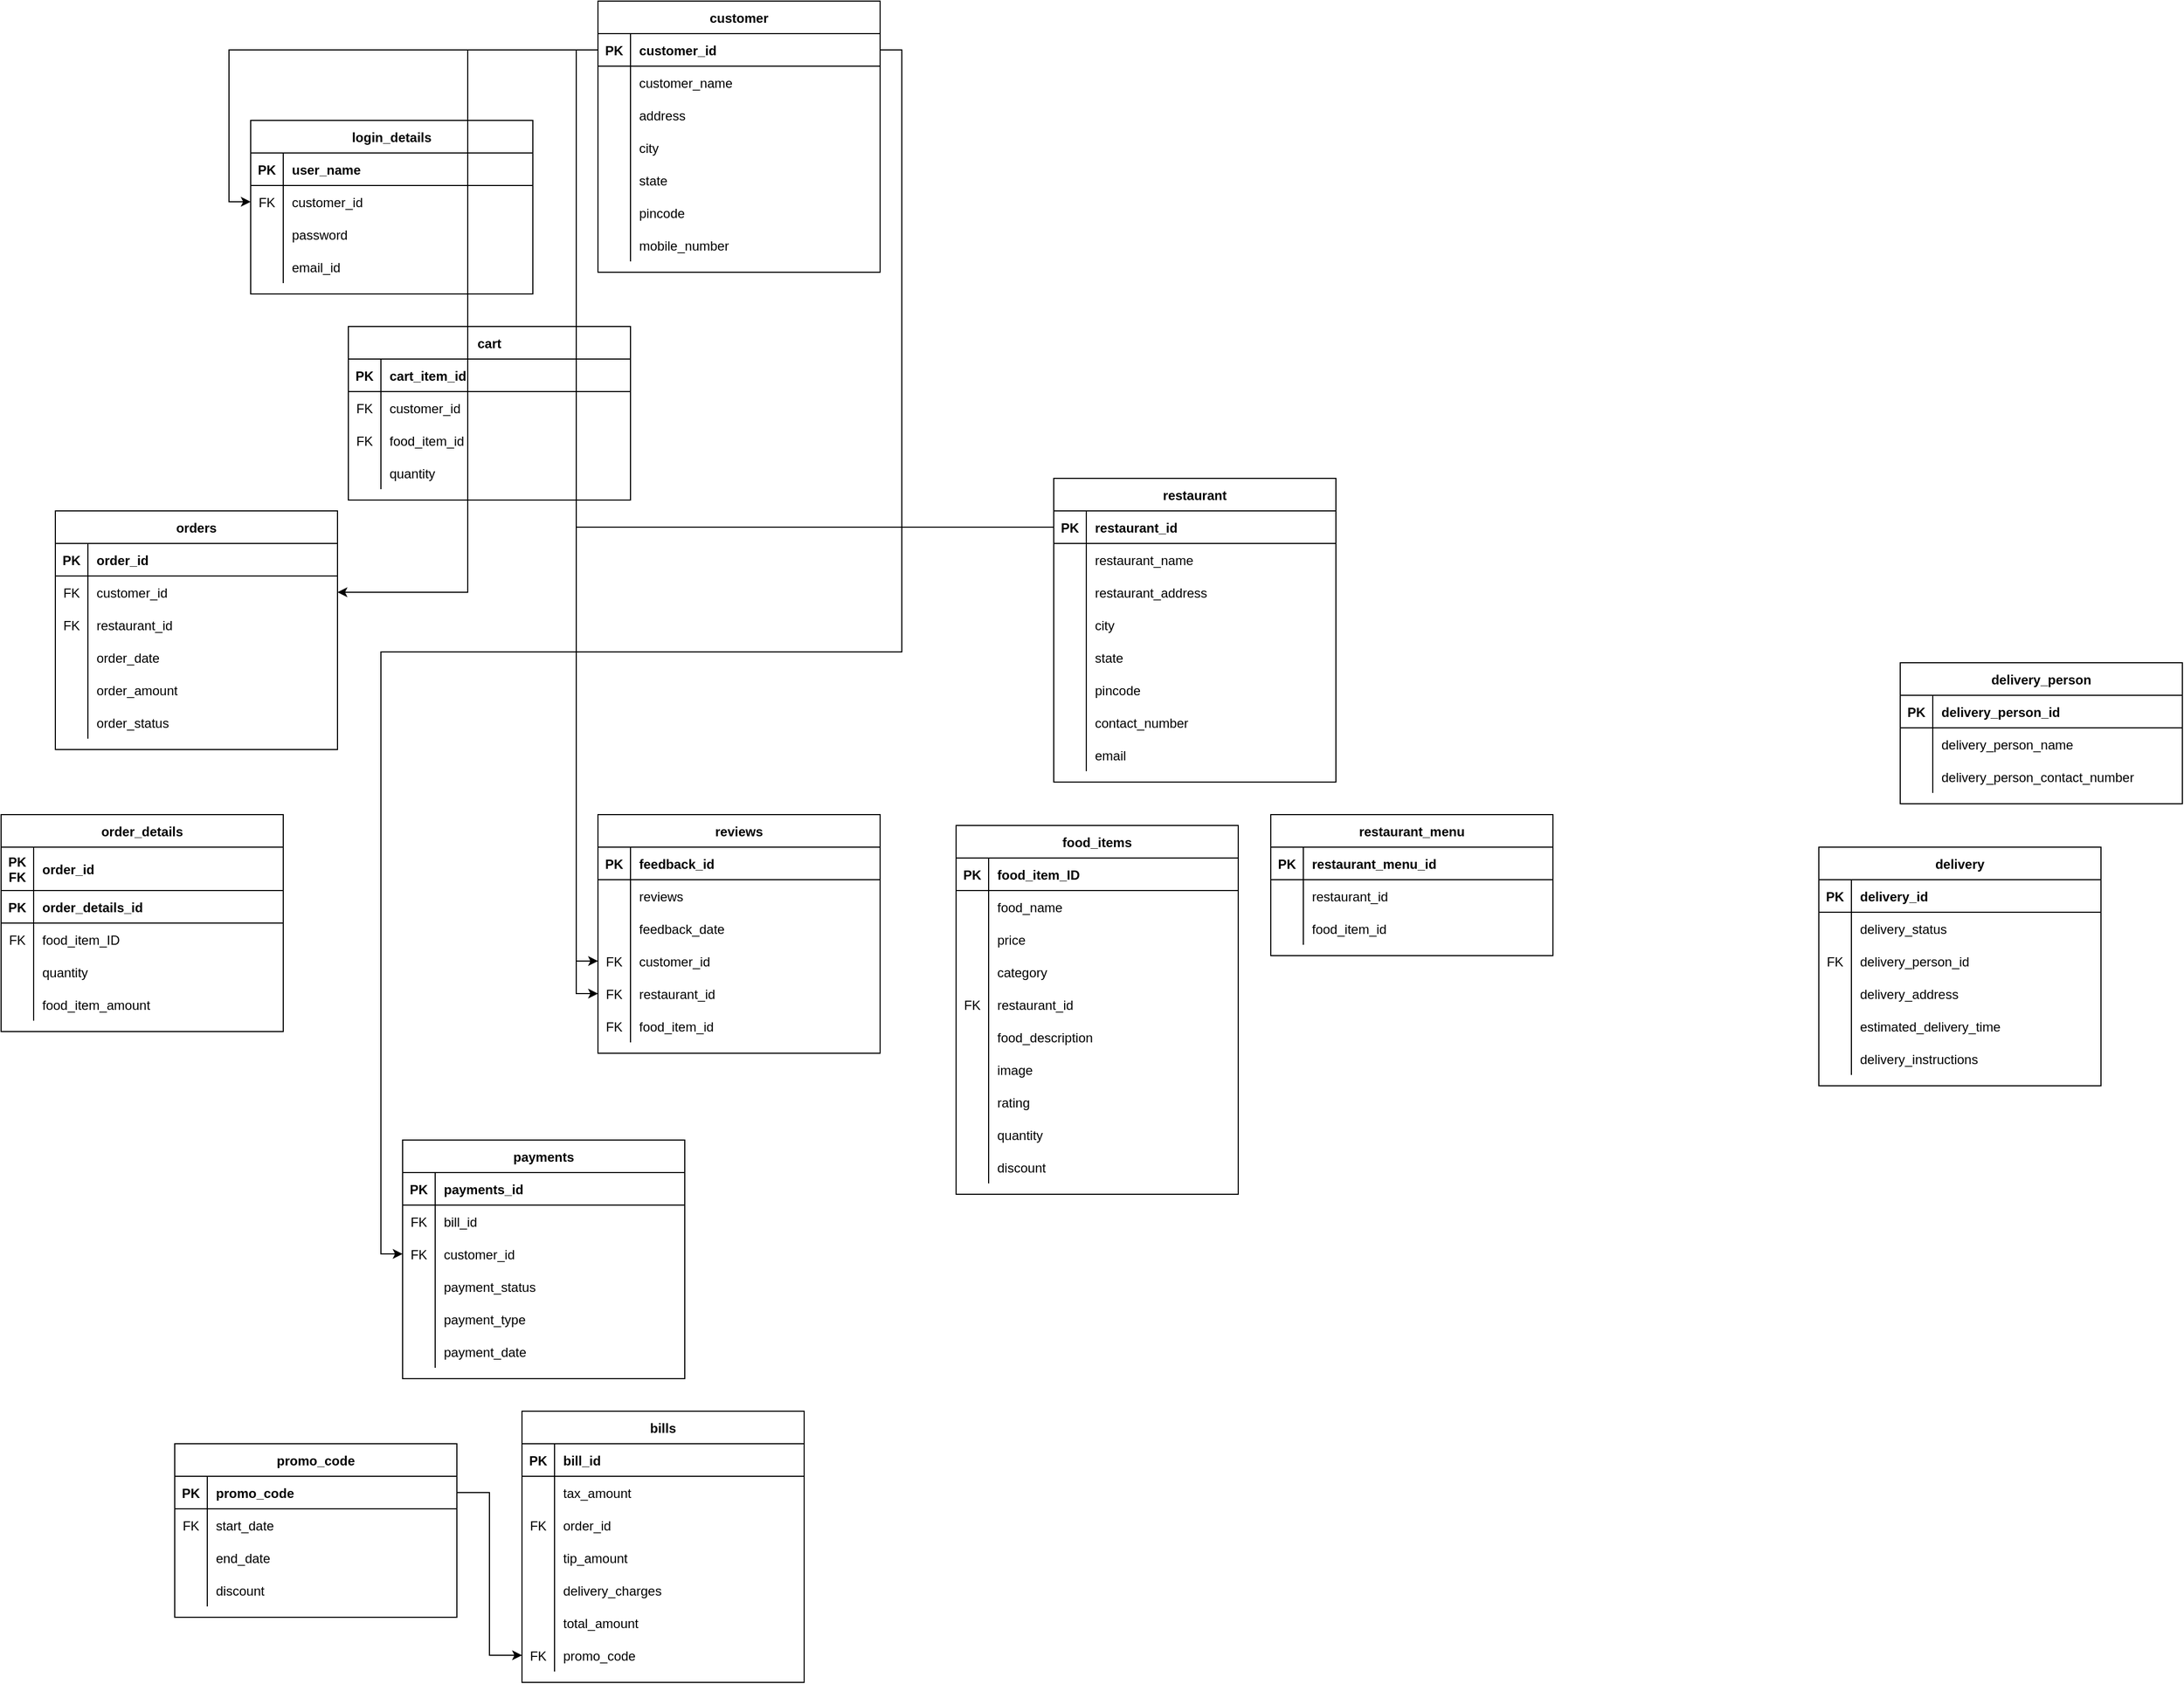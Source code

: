 <mxfile version="20.8.8" type="device"><diagram id="R2lEEEUBdFMjLlhIrx00" name="Page-1"><mxGraphModel dx="2163" dy="716" grid="1" gridSize="10" guides="1" tooltips="1" connect="1" arrows="1" fold="1" page="1" pageScale="1" pageWidth="850" pageHeight="1100" math="0" shadow="0" extFonts="Permanent Marker^https://fonts.googleapis.com/css?family=Permanent+Marker"><root><mxCell id="0"/><mxCell id="1" parent="0"/><mxCell id="2p5ui2nvhxon1YQmsmFw-79" value="login_details" style="shape=table;startSize=30;container=1;collapsible=1;childLayout=tableLayout;fixedRows=1;rowLines=0;fontStyle=1;align=center;resizeLast=1;" parent="1" vertex="1"><mxGeometry x="-170" y="200" width="260" height="160" as="geometry"/></mxCell><mxCell id="2p5ui2nvhxon1YQmsmFw-80" value="" style="shape=partialRectangle;collapsible=0;dropTarget=0;pointerEvents=0;fillColor=none;points=[[0,0.5],[1,0.5]];portConstraint=eastwest;top=0;left=0;right=0;bottom=1;" parent="2p5ui2nvhxon1YQmsmFw-79" vertex="1"><mxGeometry y="30" width="260" height="30" as="geometry"/></mxCell><mxCell id="2p5ui2nvhxon1YQmsmFw-81" value="PK" style="shape=partialRectangle;overflow=hidden;connectable=0;fillColor=none;top=0;left=0;bottom=0;right=0;fontStyle=1;" parent="2p5ui2nvhxon1YQmsmFw-80" vertex="1"><mxGeometry width="30" height="30" as="geometry"><mxRectangle width="30" height="30" as="alternateBounds"/></mxGeometry></mxCell><mxCell id="2p5ui2nvhxon1YQmsmFw-82" value="user_name" style="shape=partialRectangle;overflow=hidden;connectable=0;fillColor=none;top=0;left=0;bottom=0;right=0;align=left;spacingLeft=6;fontStyle=1;" parent="2p5ui2nvhxon1YQmsmFw-80" vertex="1"><mxGeometry x="30" width="230" height="30" as="geometry"><mxRectangle width="230" height="30" as="alternateBounds"/></mxGeometry></mxCell><mxCell id="2p5ui2nvhxon1YQmsmFw-83" value="" style="shape=partialRectangle;collapsible=0;dropTarget=0;pointerEvents=0;fillColor=none;points=[[0,0.5],[1,0.5]];portConstraint=eastwest;top=0;left=0;right=0;bottom=0;" parent="2p5ui2nvhxon1YQmsmFw-79" vertex="1"><mxGeometry y="60" width="260" height="30" as="geometry"/></mxCell><mxCell id="2p5ui2nvhxon1YQmsmFw-84" value="FK" style="shape=partialRectangle;overflow=hidden;connectable=0;fillColor=none;top=0;left=0;bottom=0;right=0;" parent="2p5ui2nvhxon1YQmsmFw-83" vertex="1"><mxGeometry width="30" height="30" as="geometry"><mxRectangle width="30" height="30" as="alternateBounds"/></mxGeometry></mxCell><mxCell id="2p5ui2nvhxon1YQmsmFw-85" value="customer_id" style="shape=partialRectangle;overflow=hidden;connectable=0;fillColor=none;top=0;left=0;bottom=0;right=0;align=left;spacingLeft=6;" parent="2p5ui2nvhxon1YQmsmFw-83" vertex="1"><mxGeometry x="30" width="230" height="30" as="geometry"><mxRectangle width="230" height="30" as="alternateBounds"/></mxGeometry></mxCell><mxCell id="2p5ui2nvhxon1YQmsmFw-92" value="" style="shape=partialRectangle;collapsible=0;dropTarget=0;pointerEvents=0;fillColor=none;points=[[0,0.5],[1,0.5]];portConstraint=eastwest;top=0;left=0;right=0;bottom=0;" parent="2p5ui2nvhxon1YQmsmFw-79" vertex="1"><mxGeometry y="90" width="260" height="30" as="geometry"/></mxCell><mxCell id="2p5ui2nvhxon1YQmsmFw-93" value="" style="shape=partialRectangle;overflow=hidden;connectable=0;fillColor=none;top=0;left=0;bottom=0;right=0;" parent="2p5ui2nvhxon1YQmsmFw-92" vertex="1"><mxGeometry width="30" height="30" as="geometry"><mxRectangle width="30" height="30" as="alternateBounds"/></mxGeometry></mxCell><mxCell id="2p5ui2nvhxon1YQmsmFw-94" value="password" style="shape=partialRectangle;overflow=hidden;connectable=0;fillColor=none;top=0;left=0;bottom=0;right=0;align=left;spacingLeft=6;" parent="2p5ui2nvhxon1YQmsmFw-92" vertex="1"><mxGeometry x="30" width="230" height="30" as="geometry"><mxRectangle width="230" height="30" as="alternateBounds"/></mxGeometry></mxCell><mxCell id="2p5ui2nvhxon1YQmsmFw-86" value="" style="shape=partialRectangle;collapsible=0;dropTarget=0;pointerEvents=0;fillColor=none;points=[[0,0.5],[1,0.5]];portConstraint=eastwest;top=0;left=0;right=0;bottom=0;" parent="2p5ui2nvhxon1YQmsmFw-79" vertex="1"><mxGeometry y="120" width="260" height="30" as="geometry"/></mxCell><mxCell id="2p5ui2nvhxon1YQmsmFw-87" value="" style="shape=partialRectangle;overflow=hidden;connectable=0;fillColor=none;top=0;left=0;bottom=0;right=0;" parent="2p5ui2nvhxon1YQmsmFw-86" vertex="1"><mxGeometry width="30" height="30" as="geometry"><mxRectangle width="30" height="30" as="alternateBounds"/></mxGeometry></mxCell><mxCell id="2p5ui2nvhxon1YQmsmFw-88" value="email_id" style="shape=partialRectangle;overflow=hidden;connectable=0;fillColor=none;top=0;left=0;bottom=0;right=0;align=left;spacingLeft=6;" parent="2p5ui2nvhxon1YQmsmFw-86" vertex="1"><mxGeometry x="30" width="230" height="30" as="geometry"><mxRectangle width="230" height="30" as="alternateBounds"/></mxGeometry></mxCell><mxCell id="4gEIu3TLvp48NamwzG4N-2" value="customer" style="shape=table;startSize=30;container=1;collapsible=1;childLayout=tableLayout;fixedRows=1;rowLines=0;fontStyle=1;align=center;resizeLast=1;" parent="1" vertex="1"><mxGeometry x="150" y="90" width="260" height="250" as="geometry"/></mxCell><mxCell id="4gEIu3TLvp48NamwzG4N-3" value="" style="shape=partialRectangle;collapsible=0;dropTarget=0;pointerEvents=0;fillColor=none;points=[[0,0.5],[1,0.5]];portConstraint=eastwest;top=0;left=0;right=0;bottom=1;" parent="4gEIu3TLvp48NamwzG4N-2" vertex="1"><mxGeometry y="30" width="260" height="30" as="geometry"/></mxCell><mxCell id="4gEIu3TLvp48NamwzG4N-4" value="PK" style="shape=partialRectangle;overflow=hidden;connectable=0;fillColor=none;top=0;left=0;bottom=0;right=0;fontStyle=1;" parent="4gEIu3TLvp48NamwzG4N-3" vertex="1"><mxGeometry width="30" height="30" as="geometry"><mxRectangle width="30" height="30" as="alternateBounds"/></mxGeometry></mxCell><mxCell id="4gEIu3TLvp48NamwzG4N-5" value="customer_id" style="shape=partialRectangle;overflow=hidden;connectable=0;fillColor=none;top=0;left=0;bottom=0;right=0;align=left;spacingLeft=6;fontStyle=1;" parent="4gEIu3TLvp48NamwzG4N-3" vertex="1"><mxGeometry x="30" width="230" height="30" as="geometry"><mxRectangle width="230" height="30" as="alternateBounds"/></mxGeometry></mxCell><mxCell id="4gEIu3TLvp48NamwzG4N-6" value="" style="shape=partialRectangle;collapsible=0;dropTarget=0;pointerEvents=0;fillColor=none;points=[[0,0.5],[1,0.5]];portConstraint=eastwest;top=0;left=0;right=0;bottom=0;" parent="4gEIu3TLvp48NamwzG4N-2" vertex="1"><mxGeometry y="60" width="260" height="30" as="geometry"/></mxCell><mxCell id="4gEIu3TLvp48NamwzG4N-7" value="" style="shape=partialRectangle;overflow=hidden;connectable=0;fillColor=none;top=0;left=0;bottom=0;right=0;" parent="4gEIu3TLvp48NamwzG4N-6" vertex="1"><mxGeometry width="30" height="30" as="geometry"><mxRectangle width="30" height="30" as="alternateBounds"/></mxGeometry></mxCell><mxCell id="4gEIu3TLvp48NamwzG4N-8" value="customer_name" style="shape=partialRectangle;overflow=hidden;connectable=0;fillColor=none;top=0;left=0;bottom=0;right=0;align=left;spacingLeft=6;" parent="4gEIu3TLvp48NamwzG4N-6" vertex="1"><mxGeometry x="30" width="230" height="30" as="geometry"><mxRectangle width="230" height="30" as="alternateBounds"/></mxGeometry></mxCell><mxCell id="4gEIu3TLvp48NamwzG4N-9" value="" style="shape=partialRectangle;collapsible=0;dropTarget=0;pointerEvents=0;fillColor=none;points=[[0,0.5],[1,0.5]];portConstraint=eastwest;top=0;left=0;right=0;bottom=0;" parent="4gEIu3TLvp48NamwzG4N-2" vertex="1"><mxGeometry y="90" width="260" height="30" as="geometry"/></mxCell><mxCell id="4gEIu3TLvp48NamwzG4N-10" value="" style="shape=partialRectangle;overflow=hidden;connectable=0;fillColor=none;top=0;left=0;bottom=0;right=0;" parent="4gEIu3TLvp48NamwzG4N-9" vertex="1"><mxGeometry width="30" height="30" as="geometry"><mxRectangle width="30" height="30" as="alternateBounds"/></mxGeometry></mxCell><mxCell id="4gEIu3TLvp48NamwzG4N-11" value="address" style="shape=partialRectangle;overflow=hidden;connectable=0;fillColor=none;top=0;left=0;bottom=0;right=0;align=left;spacingLeft=6;" parent="4gEIu3TLvp48NamwzG4N-9" vertex="1"><mxGeometry x="30" width="230" height="30" as="geometry"><mxRectangle width="230" height="30" as="alternateBounds"/></mxGeometry></mxCell><mxCell id="4gEIu3TLvp48NamwzG4N-12" value="" style="shape=partialRectangle;collapsible=0;dropTarget=0;pointerEvents=0;fillColor=none;points=[[0,0.5],[1,0.5]];portConstraint=eastwest;top=0;left=0;right=0;bottom=0;" parent="4gEIu3TLvp48NamwzG4N-2" vertex="1"><mxGeometry y="120" width="260" height="30" as="geometry"/></mxCell><mxCell id="4gEIu3TLvp48NamwzG4N-13" value="" style="shape=partialRectangle;overflow=hidden;connectable=0;fillColor=none;top=0;left=0;bottom=0;right=0;" parent="4gEIu3TLvp48NamwzG4N-12" vertex="1"><mxGeometry width="30" height="30" as="geometry"><mxRectangle width="30" height="30" as="alternateBounds"/></mxGeometry></mxCell><mxCell id="4gEIu3TLvp48NamwzG4N-14" value="city" style="shape=partialRectangle;overflow=hidden;connectable=0;fillColor=none;top=0;left=0;bottom=0;right=0;align=left;spacingLeft=6;" parent="4gEIu3TLvp48NamwzG4N-12" vertex="1"><mxGeometry x="30" width="230" height="30" as="geometry"><mxRectangle width="230" height="30" as="alternateBounds"/></mxGeometry></mxCell><mxCell id="4gEIu3TLvp48NamwzG4N-18" value="" style="shape=partialRectangle;collapsible=0;dropTarget=0;pointerEvents=0;fillColor=none;points=[[0,0.5],[1,0.5]];portConstraint=eastwest;top=0;left=0;right=0;bottom=0;" parent="4gEIu3TLvp48NamwzG4N-2" vertex="1"><mxGeometry y="150" width="260" height="30" as="geometry"/></mxCell><mxCell id="4gEIu3TLvp48NamwzG4N-19" value="" style="shape=partialRectangle;overflow=hidden;connectable=0;fillColor=none;top=0;left=0;bottom=0;right=0;" parent="4gEIu3TLvp48NamwzG4N-18" vertex="1"><mxGeometry width="30" height="30" as="geometry"><mxRectangle width="30" height="30" as="alternateBounds"/></mxGeometry></mxCell><mxCell id="4gEIu3TLvp48NamwzG4N-20" value="state" style="shape=partialRectangle;overflow=hidden;connectable=0;fillColor=none;top=0;left=0;bottom=0;right=0;align=left;spacingLeft=6;" parent="4gEIu3TLvp48NamwzG4N-18" vertex="1"><mxGeometry x="30" width="230" height="30" as="geometry"><mxRectangle width="230" height="30" as="alternateBounds"/></mxGeometry></mxCell><mxCell id="4gEIu3TLvp48NamwzG4N-21" value="" style="shape=partialRectangle;collapsible=0;dropTarget=0;pointerEvents=0;fillColor=none;points=[[0,0.5],[1,0.5]];portConstraint=eastwest;top=0;left=0;right=0;bottom=0;" parent="4gEIu3TLvp48NamwzG4N-2" vertex="1"><mxGeometry y="180" width="260" height="30" as="geometry"/></mxCell><mxCell id="4gEIu3TLvp48NamwzG4N-22" value="" style="shape=partialRectangle;overflow=hidden;connectable=0;fillColor=none;top=0;left=0;bottom=0;right=0;" parent="4gEIu3TLvp48NamwzG4N-21" vertex="1"><mxGeometry width="30" height="30" as="geometry"><mxRectangle width="30" height="30" as="alternateBounds"/></mxGeometry></mxCell><mxCell id="4gEIu3TLvp48NamwzG4N-23" value="pincode" style="shape=partialRectangle;overflow=hidden;connectable=0;fillColor=none;top=0;left=0;bottom=0;right=0;align=left;spacingLeft=6;" parent="4gEIu3TLvp48NamwzG4N-21" vertex="1"><mxGeometry x="30" width="230" height="30" as="geometry"><mxRectangle width="230" height="30" as="alternateBounds"/></mxGeometry></mxCell><mxCell id="4gEIu3TLvp48NamwzG4N-24" value="" style="shape=partialRectangle;collapsible=0;dropTarget=0;pointerEvents=0;fillColor=none;points=[[0,0.5],[1,0.5]];portConstraint=eastwest;top=0;left=0;right=0;bottom=0;" parent="4gEIu3TLvp48NamwzG4N-2" vertex="1"><mxGeometry y="210" width="260" height="30" as="geometry"/></mxCell><mxCell id="4gEIu3TLvp48NamwzG4N-25" value="" style="shape=partialRectangle;overflow=hidden;connectable=0;fillColor=none;top=0;left=0;bottom=0;right=0;" parent="4gEIu3TLvp48NamwzG4N-24" vertex="1"><mxGeometry width="30" height="30" as="geometry"><mxRectangle width="30" height="30" as="alternateBounds"/></mxGeometry></mxCell><mxCell id="4gEIu3TLvp48NamwzG4N-26" value="mobile_number" style="shape=partialRectangle;overflow=hidden;connectable=0;fillColor=none;top=0;left=0;bottom=0;right=0;align=left;spacingLeft=6;" parent="4gEIu3TLvp48NamwzG4N-24" vertex="1"><mxGeometry x="30" width="230" height="30" as="geometry"><mxRectangle width="230" height="30" as="alternateBounds"/></mxGeometry></mxCell><mxCell id="4gEIu3TLvp48NamwzG4N-33" value="reviews" style="shape=table;startSize=30;container=1;collapsible=1;childLayout=tableLayout;fixedRows=1;rowLines=0;fontStyle=1;align=center;resizeLast=1;" parent="1" vertex="1"><mxGeometry x="150" y="840" width="260" height="220" as="geometry"/></mxCell><mxCell id="4gEIu3TLvp48NamwzG4N-34" value="" style="shape=partialRectangle;collapsible=0;dropTarget=0;pointerEvents=0;fillColor=none;points=[[0,0.5],[1,0.5]];portConstraint=eastwest;top=0;left=0;right=0;bottom=1;" parent="4gEIu3TLvp48NamwzG4N-33" vertex="1"><mxGeometry y="30" width="260" height="30" as="geometry"/></mxCell><mxCell id="4gEIu3TLvp48NamwzG4N-35" value="PK" style="shape=partialRectangle;overflow=hidden;connectable=0;fillColor=none;top=0;left=0;bottom=0;right=0;fontStyle=1;" parent="4gEIu3TLvp48NamwzG4N-34" vertex="1"><mxGeometry width="30" height="30" as="geometry"><mxRectangle width="30" height="30" as="alternateBounds"/></mxGeometry></mxCell><mxCell id="4gEIu3TLvp48NamwzG4N-36" value="feedback_id" style="shape=partialRectangle;overflow=hidden;connectable=0;fillColor=none;top=0;left=0;bottom=0;right=0;align=left;spacingLeft=6;fontStyle=1;" parent="4gEIu3TLvp48NamwzG4N-34" vertex="1"><mxGeometry x="30" width="230" height="30" as="geometry"><mxRectangle width="230" height="30" as="alternateBounds"/></mxGeometry></mxCell><mxCell id="4gEIu3TLvp48NamwzG4N-37" value="" style="shape=partialRectangle;collapsible=0;dropTarget=0;pointerEvents=0;fillColor=none;points=[[0,0.5],[1,0.5]];portConstraint=eastwest;top=0;left=0;right=0;bottom=0;" parent="4gEIu3TLvp48NamwzG4N-33" vertex="1"><mxGeometry y="60" width="260" height="30" as="geometry"/></mxCell><mxCell id="4gEIu3TLvp48NamwzG4N-38" value="" style="shape=partialRectangle;overflow=hidden;connectable=0;fillColor=none;top=0;left=0;bottom=0;right=0;" parent="4gEIu3TLvp48NamwzG4N-37" vertex="1"><mxGeometry width="30" height="30" as="geometry"><mxRectangle width="30" height="30" as="alternateBounds"/></mxGeometry></mxCell><mxCell id="4gEIu3TLvp48NamwzG4N-39" value="reviews" style="shape=partialRectangle;overflow=hidden;connectable=0;fillColor=none;top=0;left=0;bottom=0;right=0;align=left;spacingLeft=6;" parent="4gEIu3TLvp48NamwzG4N-37" vertex="1"><mxGeometry x="30" width="230" height="30" as="geometry"><mxRectangle width="230" height="30" as="alternateBounds"/></mxGeometry></mxCell><mxCell id="4gEIu3TLvp48NamwzG4N-43" value="" style="shape=partialRectangle;collapsible=0;dropTarget=0;pointerEvents=0;fillColor=none;points=[[0,0.5],[1,0.5]];portConstraint=eastwest;top=0;left=0;right=0;bottom=0;" parent="4gEIu3TLvp48NamwzG4N-33" vertex="1"><mxGeometry y="90" width="260" height="30" as="geometry"/></mxCell><mxCell id="4gEIu3TLvp48NamwzG4N-44" value="" style="shape=partialRectangle;overflow=hidden;connectable=0;fillColor=none;top=0;left=0;bottom=0;right=0;" parent="4gEIu3TLvp48NamwzG4N-43" vertex="1"><mxGeometry width="30" height="30" as="geometry"><mxRectangle width="30" height="30" as="alternateBounds"/></mxGeometry></mxCell><mxCell id="4gEIu3TLvp48NamwzG4N-45" value="feedback_date" style="shape=partialRectangle;overflow=hidden;connectable=0;fillColor=none;top=0;left=0;bottom=0;right=0;align=left;spacingLeft=6;" parent="4gEIu3TLvp48NamwzG4N-43" vertex="1"><mxGeometry x="30" width="230" height="30" as="geometry"><mxRectangle width="230" height="30" as="alternateBounds"/></mxGeometry></mxCell><mxCell id="4gEIu3TLvp48NamwzG4N-46" value="" style="shape=partialRectangle;collapsible=0;dropTarget=0;pointerEvents=0;fillColor=none;points=[[0,0.5],[1,0.5]];portConstraint=eastwest;top=0;left=0;right=0;bottom=0;" parent="4gEIu3TLvp48NamwzG4N-33" vertex="1"><mxGeometry y="120" width="260" height="30" as="geometry"/></mxCell><mxCell id="4gEIu3TLvp48NamwzG4N-47" value="FK" style="shape=partialRectangle;overflow=hidden;connectable=0;fillColor=none;top=0;left=0;bottom=0;right=0;" parent="4gEIu3TLvp48NamwzG4N-46" vertex="1"><mxGeometry width="30" height="30" as="geometry"><mxRectangle width="30" height="30" as="alternateBounds"/></mxGeometry></mxCell><mxCell id="4gEIu3TLvp48NamwzG4N-48" value="customer_id" style="shape=partialRectangle;overflow=hidden;connectable=0;fillColor=none;top=0;left=0;bottom=0;right=0;align=left;spacingLeft=6;" parent="4gEIu3TLvp48NamwzG4N-46" vertex="1"><mxGeometry x="30" width="230" height="30" as="geometry"><mxRectangle width="230" height="30" as="alternateBounds"/></mxGeometry></mxCell><mxCell id="4gEIu3TLvp48NamwzG4N-49" value="" style="shape=partialRectangle;collapsible=0;dropTarget=0;pointerEvents=0;fillColor=none;points=[[0,0.5],[1,0.5]];portConstraint=eastwest;top=0;left=0;right=0;bottom=0;" parent="4gEIu3TLvp48NamwzG4N-33" vertex="1"><mxGeometry y="150" width="260" height="30" as="geometry"/></mxCell><mxCell id="4gEIu3TLvp48NamwzG4N-50" value="FK" style="shape=partialRectangle;overflow=hidden;connectable=0;fillColor=none;top=0;left=0;bottom=0;right=0;" parent="4gEIu3TLvp48NamwzG4N-49" vertex="1"><mxGeometry width="30" height="30" as="geometry"><mxRectangle width="30" height="30" as="alternateBounds"/></mxGeometry></mxCell><mxCell id="4gEIu3TLvp48NamwzG4N-51" value="restaurant_id" style="shape=partialRectangle;overflow=hidden;connectable=0;fillColor=none;top=0;left=0;bottom=0;right=0;align=left;spacingLeft=6;" parent="4gEIu3TLvp48NamwzG4N-49" vertex="1"><mxGeometry x="30" width="230" height="30" as="geometry"><mxRectangle width="230" height="30" as="alternateBounds"/></mxGeometry></mxCell><mxCell id="4gEIu3TLvp48NamwzG4N-52" value="" style="shape=partialRectangle;collapsible=0;dropTarget=0;pointerEvents=0;fillColor=none;points=[[0,0.5],[1,0.5]];portConstraint=eastwest;top=0;left=0;right=0;bottom=0;" parent="4gEIu3TLvp48NamwzG4N-33" vertex="1"><mxGeometry y="180" width="260" height="30" as="geometry"/></mxCell><mxCell id="4gEIu3TLvp48NamwzG4N-53" value="FK" style="shape=partialRectangle;overflow=hidden;connectable=0;fillColor=none;top=0;left=0;bottom=0;right=0;" parent="4gEIu3TLvp48NamwzG4N-52" vertex="1"><mxGeometry width="30" height="30" as="geometry"><mxRectangle width="30" height="30" as="alternateBounds"/></mxGeometry></mxCell><mxCell id="4gEIu3TLvp48NamwzG4N-54" value="food_item_id" style="shape=partialRectangle;overflow=hidden;connectable=0;fillColor=none;top=0;left=0;bottom=0;right=0;align=left;spacingLeft=6;" parent="4gEIu3TLvp48NamwzG4N-52" vertex="1"><mxGeometry x="30" width="230" height="30" as="geometry"><mxRectangle width="230" height="30" as="alternateBounds"/></mxGeometry></mxCell><mxCell id="4gEIu3TLvp48NamwzG4N-55" value="food_items" style="shape=table;startSize=30;container=1;collapsible=1;childLayout=tableLayout;fixedRows=1;rowLines=0;fontStyle=1;align=center;resizeLast=1;" parent="1" vertex="1"><mxGeometry x="480" y="850" width="260" height="340" as="geometry"/></mxCell><mxCell id="4gEIu3TLvp48NamwzG4N-56" value="" style="shape=partialRectangle;collapsible=0;dropTarget=0;pointerEvents=0;fillColor=none;points=[[0,0.5],[1,0.5]];portConstraint=eastwest;top=0;left=0;right=0;bottom=1;" parent="4gEIu3TLvp48NamwzG4N-55" vertex="1"><mxGeometry y="30" width="260" height="30" as="geometry"/></mxCell><mxCell id="4gEIu3TLvp48NamwzG4N-57" value="PK" style="shape=partialRectangle;overflow=hidden;connectable=0;fillColor=none;top=0;left=0;bottom=0;right=0;fontStyle=1;" parent="4gEIu3TLvp48NamwzG4N-56" vertex="1"><mxGeometry width="30" height="30" as="geometry"><mxRectangle width="30" height="30" as="alternateBounds"/></mxGeometry></mxCell><mxCell id="4gEIu3TLvp48NamwzG4N-58" value="food_item_ID" style="shape=partialRectangle;overflow=hidden;connectable=0;fillColor=none;top=0;left=0;bottom=0;right=0;align=left;spacingLeft=6;fontStyle=1;" parent="4gEIu3TLvp48NamwzG4N-56" vertex="1"><mxGeometry x="30" width="230" height="30" as="geometry"><mxRectangle width="230" height="30" as="alternateBounds"/></mxGeometry></mxCell><mxCell id="4gEIu3TLvp48NamwzG4N-59" value="" style="shape=partialRectangle;collapsible=0;dropTarget=0;pointerEvents=0;fillColor=none;points=[[0,0.5],[1,0.5]];portConstraint=eastwest;top=0;left=0;right=0;bottom=0;" parent="4gEIu3TLvp48NamwzG4N-55" vertex="1"><mxGeometry y="60" width="260" height="30" as="geometry"/></mxCell><mxCell id="4gEIu3TLvp48NamwzG4N-60" value="" style="shape=partialRectangle;overflow=hidden;connectable=0;fillColor=none;top=0;left=0;bottom=0;right=0;" parent="4gEIu3TLvp48NamwzG4N-59" vertex="1"><mxGeometry width="30" height="30" as="geometry"><mxRectangle width="30" height="30" as="alternateBounds"/></mxGeometry></mxCell><mxCell id="4gEIu3TLvp48NamwzG4N-61" value="food_name" style="shape=partialRectangle;overflow=hidden;connectable=0;fillColor=none;top=0;left=0;bottom=0;right=0;align=left;spacingLeft=6;" parent="4gEIu3TLvp48NamwzG4N-59" vertex="1"><mxGeometry x="30" width="230" height="30" as="geometry"><mxRectangle width="230" height="30" as="alternateBounds"/></mxGeometry></mxCell><mxCell id="4gEIu3TLvp48NamwzG4N-62" value="" style="shape=partialRectangle;collapsible=0;dropTarget=0;pointerEvents=0;fillColor=none;points=[[0,0.5],[1,0.5]];portConstraint=eastwest;top=0;left=0;right=0;bottom=0;" parent="4gEIu3TLvp48NamwzG4N-55" vertex="1"><mxGeometry y="90" width="260" height="30" as="geometry"/></mxCell><mxCell id="4gEIu3TLvp48NamwzG4N-63" value="" style="shape=partialRectangle;overflow=hidden;connectable=0;fillColor=none;top=0;left=0;bottom=0;right=0;" parent="4gEIu3TLvp48NamwzG4N-62" vertex="1"><mxGeometry width="30" height="30" as="geometry"><mxRectangle width="30" height="30" as="alternateBounds"/></mxGeometry></mxCell><mxCell id="4gEIu3TLvp48NamwzG4N-64" value="price" style="shape=partialRectangle;overflow=hidden;connectable=0;fillColor=none;top=0;left=0;bottom=0;right=0;align=left;spacingLeft=6;" parent="4gEIu3TLvp48NamwzG4N-62" vertex="1"><mxGeometry x="30" width="230" height="30" as="geometry"><mxRectangle width="230" height="30" as="alternateBounds"/></mxGeometry></mxCell><mxCell id="4gEIu3TLvp48NamwzG4N-65" value="" style="shape=partialRectangle;collapsible=0;dropTarget=0;pointerEvents=0;fillColor=none;points=[[0,0.5],[1,0.5]];portConstraint=eastwest;top=0;left=0;right=0;bottom=0;" parent="4gEIu3TLvp48NamwzG4N-55" vertex="1"><mxGeometry y="120" width="260" height="30" as="geometry"/></mxCell><mxCell id="4gEIu3TLvp48NamwzG4N-66" value="" style="shape=partialRectangle;overflow=hidden;connectable=0;fillColor=none;top=0;left=0;bottom=0;right=0;" parent="4gEIu3TLvp48NamwzG4N-65" vertex="1"><mxGeometry width="30" height="30" as="geometry"><mxRectangle width="30" height="30" as="alternateBounds"/></mxGeometry></mxCell><mxCell id="4gEIu3TLvp48NamwzG4N-67" value="category" style="shape=partialRectangle;overflow=hidden;connectable=0;fillColor=none;top=0;left=0;bottom=0;right=0;align=left;spacingLeft=6;" parent="4gEIu3TLvp48NamwzG4N-65" vertex="1"><mxGeometry x="30" width="230" height="30" as="geometry"><mxRectangle width="230" height="30" as="alternateBounds"/></mxGeometry></mxCell><mxCell id="4gEIu3TLvp48NamwzG4N-68" value="" style="shape=partialRectangle;collapsible=0;dropTarget=0;pointerEvents=0;fillColor=none;points=[[0,0.5],[1,0.5]];portConstraint=eastwest;top=0;left=0;right=0;bottom=0;" parent="4gEIu3TLvp48NamwzG4N-55" vertex="1"><mxGeometry y="150" width="260" height="30" as="geometry"/></mxCell><mxCell id="4gEIu3TLvp48NamwzG4N-69" value="FK" style="shape=partialRectangle;overflow=hidden;connectable=0;fillColor=none;top=0;left=0;bottom=0;right=0;" parent="4gEIu3TLvp48NamwzG4N-68" vertex="1"><mxGeometry width="30" height="30" as="geometry"><mxRectangle width="30" height="30" as="alternateBounds"/></mxGeometry></mxCell><mxCell id="4gEIu3TLvp48NamwzG4N-70" value="restaurant_id" style="shape=partialRectangle;overflow=hidden;connectable=0;fillColor=none;top=0;left=0;bottom=0;right=0;align=left;spacingLeft=6;" parent="4gEIu3TLvp48NamwzG4N-68" vertex="1"><mxGeometry x="30" width="230" height="30" as="geometry"><mxRectangle width="230" height="30" as="alternateBounds"/></mxGeometry></mxCell><mxCell id="4gEIu3TLvp48NamwzG4N-71" value="" style="shape=partialRectangle;collapsible=0;dropTarget=0;pointerEvents=0;fillColor=none;points=[[0,0.5],[1,0.5]];portConstraint=eastwest;top=0;left=0;right=0;bottom=0;" parent="4gEIu3TLvp48NamwzG4N-55" vertex="1"><mxGeometry y="180" width="260" height="30" as="geometry"/></mxCell><mxCell id="4gEIu3TLvp48NamwzG4N-72" value="" style="shape=partialRectangle;overflow=hidden;connectable=0;fillColor=none;top=0;left=0;bottom=0;right=0;" parent="4gEIu3TLvp48NamwzG4N-71" vertex="1"><mxGeometry width="30" height="30" as="geometry"><mxRectangle width="30" height="30" as="alternateBounds"/></mxGeometry></mxCell><mxCell id="4gEIu3TLvp48NamwzG4N-73" value="food_description" style="shape=partialRectangle;overflow=hidden;connectable=0;fillColor=none;top=0;left=0;bottom=0;right=0;align=left;spacingLeft=6;" parent="4gEIu3TLvp48NamwzG4N-71" vertex="1"><mxGeometry x="30" width="230" height="30" as="geometry"><mxRectangle width="230" height="30" as="alternateBounds"/></mxGeometry></mxCell><mxCell id="o7lCRT7ms8tn6sIuJaWM-5" value="" style="shape=partialRectangle;collapsible=0;dropTarget=0;pointerEvents=0;fillColor=none;points=[[0,0.5],[1,0.5]];portConstraint=eastwest;top=0;left=0;right=0;bottom=0;" vertex="1" parent="4gEIu3TLvp48NamwzG4N-55"><mxGeometry y="210" width="260" height="30" as="geometry"/></mxCell><mxCell id="o7lCRT7ms8tn6sIuJaWM-6" value="" style="shape=partialRectangle;overflow=hidden;connectable=0;fillColor=none;top=0;left=0;bottom=0;right=0;" vertex="1" parent="o7lCRT7ms8tn6sIuJaWM-5"><mxGeometry width="30" height="30" as="geometry"><mxRectangle width="30" height="30" as="alternateBounds"/></mxGeometry></mxCell><mxCell id="o7lCRT7ms8tn6sIuJaWM-7" value="image" style="shape=partialRectangle;overflow=hidden;connectable=0;fillColor=none;top=0;left=0;bottom=0;right=0;align=left;spacingLeft=6;" vertex="1" parent="o7lCRT7ms8tn6sIuJaWM-5"><mxGeometry x="30" width="230" height="30" as="geometry"><mxRectangle width="230" height="30" as="alternateBounds"/></mxGeometry></mxCell><mxCell id="o7lCRT7ms8tn6sIuJaWM-8" value="" style="shape=partialRectangle;collapsible=0;dropTarget=0;pointerEvents=0;fillColor=none;points=[[0,0.5],[1,0.5]];portConstraint=eastwest;top=0;left=0;right=0;bottom=0;" vertex="1" parent="4gEIu3TLvp48NamwzG4N-55"><mxGeometry y="240" width="260" height="30" as="geometry"/></mxCell><mxCell id="o7lCRT7ms8tn6sIuJaWM-9" value="" style="shape=partialRectangle;overflow=hidden;connectable=0;fillColor=none;top=0;left=0;bottom=0;right=0;" vertex="1" parent="o7lCRT7ms8tn6sIuJaWM-8"><mxGeometry width="30" height="30" as="geometry"><mxRectangle width="30" height="30" as="alternateBounds"/></mxGeometry></mxCell><mxCell id="o7lCRT7ms8tn6sIuJaWM-10" value="rating" style="shape=partialRectangle;overflow=hidden;connectable=0;fillColor=none;top=0;left=0;bottom=0;right=0;align=left;spacingLeft=6;" vertex="1" parent="o7lCRT7ms8tn6sIuJaWM-8"><mxGeometry x="30" width="230" height="30" as="geometry"><mxRectangle width="230" height="30" as="alternateBounds"/></mxGeometry></mxCell><mxCell id="o7lCRT7ms8tn6sIuJaWM-11" value="" style="shape=partialRectangle;collapsible=0;dropTarget=0;pointerEvents=0;fillColor=none;points=[[0,0.5],[1,0.5]];portConstraint=eastwest;top=0;left=0;right=0;bottom=0;" vertex="1" parent="4gEIu3TLvp48NamwzG4N-55"><mxGeometry y="270" width="260" height="30" as="geometry"/></mxCell><mxCell id="o7lCRT7ms8tn6sIuJaWM-12" value="" style="shape=partialRectangle;overflow=hidden;connectable=0;fillColor=none;top=0;left=0;bottom=0;right=0;" vertex="1" parent="o7lCRT7ms8tn6sIuJaWM-11"><mxGeometry width="30" height="30" as="geometry"><mxRectangle width="30" height="30" as="alternateBounds"/></mxGeometry></mxCell><mxCell id="o7lCRT7ms8tn6sIuJaWM-13" value="quantity" style="shape=partialRectangle;overflow=hidden;connectable=0;fillColor=none;top=0;left=0;bottom=0;right=0;align=left;spacingLeft=6;" vertex="1" parent="o7lCRT7ms8tn6sIuJaWM-11"><mxGeometry x="30" width="230" height="30" as="geometry"><mxRectangle width="230" height="30" as="alternateBounds"/></mxGeometry></mxCell><mxCell id="o7lCRT7ms8tn6sIuJaWM-14" value="" style="shape=partialRectangle;collapsible=0;dropTarget=0;pointerEvents=0;fillColor=none;points=[[0,0.5],[1,0.5]];portConstraint=eastwest;top=0;left=0;right=0;bottom=0;" vertex="1" parent="4gEIu3TLvp48NamwzG4N-55"><mxGeometry y="300" width="260" height="30" as="geometry"/></mxCell><mxCell id="o7lCRT7ms8tn6sIuJaWM-15" value="" style="shape=partialRectangle;overflow=hidden;connectable=0;fillColor=none;top=0;left=0;bottom=0;right=0;" vertex="1" parent="o7lCRT7ms8tn6sIuJaWM-14"><mxGeometry width="30" height="30" as="geometry"><mxRectangle width="30" height="30" as="alternateBounds"/></mxGeometry></mxCell><mxCell id="o7lCRT7ms8tn6sIuJaWM-16" value="discount" style="shape=partialRectangle;overflow=hidden;connectable=0;fillColor=none;top=0;left=0;bottom=0;right=0;align=left;spacingLeft=6;" vertex="1" parent="o7lCRT7ms8tn6sIuJaWM-14"><mxGeometry x="30" width="230" height="30" as="geometry"><mxRectangle width="230" height="30" as="alternateBounds"/></mxGeometry></mxCell><mxCell id="4gEIu3TLvp48NamwzG4N-77" value="order_details" style="shape=table;startSize=30;container=1;collapsible=1;childLayout=tableLayout;fixedRows=1;rowLines=0;fontStyle=1;align=center;resizeLast=1;" parent="1" vertex="1"><mxGeometry x="-400" y="840" width="260" height="200" as="geometry"/></mxCell><mxCell id="4gEIu3TLvp48NamwzG4N-78" value="" style="shape=partialRectangle;collapsible=0;dropTarget=0;pointerEvents=0;fillColor=none;points=[[0,0.5],[1,0.5]];portConstraint=eastwest;top=0;left=0;right=0;bottom=1;" parent="4gEIu3TLvp48NamwzG4N-77" vertex="1"><mxGeometry y="30" width="260" height="40" as="geometry"/></mxCell><mxCell id="4gEIu3TLvp48NamwzG4N-79" value="PK&#10;FK" style="shape=partialRectangle;overflow=hidden;connectable=0;fillColor=none;top=0;left=0;bottom=0;right=0;fontStyle=1;" parent="4gEIu3TLvp48NamwzG4N-78" vertex="1"><mxGeometry width="30" height="40" as="geometry"><mxRectangle width="30" height="40" as="alternateBounds"/></mxGeometry></mxCell><mxCell id="4gEIu3TLvp48NamwzG4N-80" value="order_id" style="shape=partialRectangle;overflow=hidden;connectable=0;fillColor=none;top=0;left=0;bottom=0;right=0;align=left;spacingLeft=6;fontStyle=1;" parent="4gEIu3TLvp48NamwzG4N-78" vertex="1"><mxGeometry x="30" width="230" height="40" as="geometry"><mxRectangle width="230" height="40" as="alternateBounds"/></mxGeometry></mxCell><mxCell id="4gEIu3TLvp48NamwzG4N-96" value="" style="shape=partialRectangle;collapsible=0;dropTarget=0;pointerEvents=0;fillColor=none;points=[[0,0.5],[1,0.5]];portConstraint=eastwest;top=0;left=0;right=0;bottom=1;" parent="4gEIu3TLvp48NamwzG4N-77" vertex="1"><mxGeometry y="70" width="260" height="30" as="geometry"/></mxCell><mxCell id="4gEIu3TLvp48NamwzG4N-97" value="PK" style="shape=partialRectangle;overflow=hidden;connectable=0;fillColor=none;top=0;left=0;bottom=0;right=0;fontStyle=1;" parent="4gEIu3TLvp48NamwzG4N-96" vertex="1"><mxGeometry width="30" height="30" as="geometry"><mxRectangle width="30" height="30" as="alternateBounds"/></mxGeometry></mxCell><mxCell id="4gEIu3TLvp48NamwzG4N-98" value="order_details_id" style="shape=partialRectangle;overflow=hidden;connectable=0;fillColor=none;top=0;left=0;bottom=0;right=0;align=left;spacingLeft=6;fontStyle=1;" parent="4gEIu3TLvp48NamwzG4N-96" vertex="1"><mxGeometry x="30" width="230" height="30" as="geometry"><mxRectangle width="230" height="30" as="alternateBounds"/></mxGeometry></mxCell><mxCell id="4gEIu3TLvp48NamwzG4N-81" value="" style="shape=partialRectangle;collapsible=0;dropTarget=0;pointerEvents=0;fillColor=none;points=[[0,0.5],[1,0.5]];portConstraint=eastwest;top=0;left=0;right=0;bottom=0;" parent="4gEIu3TLvp48NamwzG4N-77" vertex="1"><mxGeometry y="100" width="260" height="30" as="geometry"/></mxCell><mxCell id="4gEIu3TLvp48NamwzG4N-82" value="FK" style="shape=partialRectangle;overflow=hidden;connectable=0;fillColor=none;top=0;left=0;bottom=0;right=0;" parent="4gEIu3TLvp48NamwzG4N-81" vertex="1"><mxGeometry width="30" height="30" as="geometry"><mxRectangle width="30" height="30" as="alternateBounds"/></mxGeometry></mxCell><mxCell id="4gEIu3TLvp48NamwzG4N-83" value="food_item_ID" style="shape=partialRectangle;overflow=hidden;connectable=0;fillColor=none;top=0;left=0;bottom=0;right=0;align=left;spacingLeft=6;" parent="4gEIu3TLvp48NamwzG4N-81" vertex="1"><mxGeometry x="30" width="230" height="30" as="geometry"><mxRectangle width="230" height="30" as="alternateBounds"/></mxGeometry></mxCell><mxCell id="4gEIu3TLvp48NamwzG4N-84" value="" style="shape=partialRectangle;collapsible=0;dropTarget=0;pointerEvents=0;fillColor=none;points=[[0,0.5],[1,0.5]];portConstraint=eastwest;top=0;left=0;right=0;bottom=0;" parent="4gEIu3TLvp48NamwzG4N-77" vertex="1"><mxGeometry y="130" width="260" height="30" as="geometry"/></mxCell><mxCell id="4gEIu3TLvp48NamwzG4N-85" value="" style="shape=partialRectangle;overflow=hidden;connectable=0;fillColor=none;top=0;left=0;bottom=0;right=0;" parent="4gEIu3TLvp48NamwzG4N-84" vertex="1"><mxGeometry width="30" height="30" as="geometry"><mxRectangle width="30" height="30" as="alternateBounds"/></mxGeometry></mxCell><mxCell id="4gEIu3TLvp48NamwzG4N-86" value="quantity" style="shape=partialRectangle;overflow=hidden;connectable=0;fillColor=none;top=0;left=0;bottom=0;right=0;align=left;spacingLeft=6;" parent="4gEIu3TLvp48NamwzG4N-84" vertex="1"><mxGeometry x="30" width="230" height="30" as="geometry"><mxRectangle width="230" height="30" as="alternateBounds"/></mxGeometry></mxCell><mxCell id="4gEIu3TLvp48NamwzG4N-87" value="" style="shape=partialRectangle;collapsible=0;dropTarget=0;pointerEvents=0;fillColor=none;points=[[0,0.5],[1,0.5]];portConstraint=eastwest;top=0;left=0;right=0;bottom=0;" parent="4gEIu3TLvp48NamwzG4N-77" vertex="1"><mxGeometry y="160" width="260" height="30" as="geometry"/></mxCell><mxCell id="4gEIu3TLvp48NamwzG4N-88" value="" style="shape=partialRectangle;overflow=hidden;connectable=0;fillColor=none;top=0;left=0;bottom=0;right=0;" parent="4gEIu3TLvp48NamwzG4N-87" vertex="1"><mxGeometry width="30" height="30" as="geometry"><mxRectangle width="30" height="30" as="alternateBounds"/></mxGeometry></mxCell><mxCell id="4gEIu3TLvp48NamwzG4N-89" value="food_item_amount" style="shape=partialRectangle;overflow=hidden;connectable=0;fillColor=none;top=0;left=0;bottom=0;right=0;align=left;spacingLeft=6;" parent="4gEIu3TLvp48NamwzG4N-87" vertex="1"><mxGeometry x="30" width="230" height="30" as="geometry"><mxRectangle width="230" height="30" as="alternateBounds"/></mxGeometry></mxCell><mxCell id="4gEIu3TLvp48NamwzG4N-99" value="orders" style="shape=table;startSize=30;container=1;collapsible=1;childLayout=tableLayout;fixedRows=1;rowLines=0;fontStyle=1;align=center;resizeLast=1;" parent="1" vertex="1"><mxGeometry x="-350" y="560" width="260" height="220" as="geometry"/></mxCell><mxCell id="4gEIu3TLvp48NamwzG4N-103" value="" style="shape=partialRectangle;collapsible=0;dropTarget=0;pointerEvents=0;fillColor=none;points=[[0,0.5],[1,0.5]];portConstraint=eastwest;top=0;left=0;right=0;bottom=1;" parent="4gEIu3TLvp48NamwzG4N-99" vertex="1"><mxGeometry y="30" width="260" height="30" as="geometry"/></mxCell><mxCell id="4gEIu3TLvp48NamwzG4N-104" value="PK" style="shape=partialRectangle;overflow=hidden;connectable=0;fillColor=none;top=0;left=0;bottom=0;right=0;fontStyle=1;" parent="4gEIu3TLvp48NamwzG4N-103" vertex="1"><mxGeometry width="30" height="30" as="geometry"><mxRectangle width="30" height="30" as="alternateBounds"/></mxGeometry></mxCell><mxCell id="4gEIu3TLvp48NamwzG4N-105" value="order_id" style="shape=partialRectangle;overflow=hidden;connectable=0;fillColor=none;top=0;left=0;bottom=0;right=0;align=left;spacingLeft=6;fontStyle=1;" parent="4gEIu3TLvp48NamwzG4N-103" vertex="1"><mxGeometry x="30" width="230" height="30" as="geometry"><mxRectangle width="230" height="30" as="alternateBounds"/></mxGeometry></mxCell><mxCell id="4gEIu3TLvp48NamwzG4N-106" value="" style="shape=partialRectangle;collapsible=0;dropTarget=0;pointerEvents=0;fillColor=none;points=[[0,0.5],[1,0.5]];portConstraint=eastwest;top=0;left=0;right=0;bottom=0;" parent="4gEIu3TLvp48NamwzG4N-99" vertex="1"><mxGeometry y="60" width="260" height="30" as="geometry"/></mxCell><mxCell id="4gEIu3TLvp48NamwzG4N-107" value="FK" style="shape=partialRectangle;overflow=hidden;connectable=0;fillColor=none;top=0;left=0;bottom=0;right=0;" parent="4gEIu3TLvp48NamwzG4N-106" vertex="1"><mxGeometry width="30" height="30" as="geometry"><mxRectangle width="30" height="30" as="alternateBounds"/></mxGeometry></mxCell><mxCell id="4gEIu3TLvp48NamwzG4N-108" value="customer_id" style="shape=partialRectangle;overflow=hidden;connectable=0;fillColor=none;top=0;left=0;bottom=0;right=0;align=left;spacingLeft=6;" parent="4gEIu3TLvp48NamwzG4N-106" vertex="1"><mxGeometry x="30" width="230" height="30" as="geometry"><mxRectangle width="230" height="30" as="alternateBounds"/></mxGeometry></mxCell><mxCell id="4gEIu3TLvp48NamwzG4N-109" value="" style="shape=partialRectangle;collapsible=0;dropTarget=0;pointerEvents=0;fillColor=none;points=[[0,0.5],[1,0.5]];portConstraint=eastwest;top=0;left=0;right=0;bottom=0;" parent="4gEIu3TLvp48NamwzG4N-99" vertex="1"><mxGeometry y="90" width="260" height="30" as="geometry"/></mxCell><mxCell id="4gEIu3TLvp48NamwzG4N-110" value="FK" style="shape=partialRectangle;overflow=hidden;connectable=0;fillColor=none;top=0;left=0;bottom=0;right=0;" parent="4gEIu3TLvp48NamwzG4N-109" vertex="1"><mxGeometry width="30" height="30" as="geometry"><mxRectangle width="30" height="30" as="alternateBounds"/></mxGeometry></mxCell><mxCell id="4gEIu3TLvp48NamwzG4N-111" value="restaurant_id" style="shape=partialRectangle;overflow=hidden;connectable=0;fillColor=none;top=0;left=0;bottom=0;right=0;align=left;spacingLeft=6;" parent="4gEIu3TLvp48NamwzG4N-109" vertex="1"><mxGeometry x="30" width="230" height="30" as="geometry"><mxRectangle width="230" height="30" as="alternateBounds"/></mxGeometry></mxCell><mxCell id="4gEIu3TLvp48NamwzG4N-112" value="" style="shape=partialRectangle;collapsible=0;dropTarget=0;pointerEvents=0;fillColor=none;points=[[0,0.5],[1,0.5]];portConstraint=eastwest;top=0;left=0;right=0;bottom=0;" parent="4gEIu3TLvp48NamwzG4N-99" vertex="1"><mxGeometry y="120" width="260" height="30" as="geometry"/></mxCell><mxCell id="4gEIu3TLvp48NamwzG4N-113" value="" style="shape=partialRectangle;overflow=hidden;connectable=0;fillColor=none;top=0;left=0;bottom=0;right=0;" parent="4gEIu3TLvp48NamwzG4N-112" vertex="1"><mxGeometry width="30" height="30" as="geometry"><mxRectangle width="30" height="30" as="alternateBounds"/></mxGeometry></mxCell><mxCell id="4gEIu3TLvp48NamwzG4N-114" value="order_date" style="shape=partialRectangle;overflow=hidden;connectable=0;fillColor=none;top=0;left=0;bottom=0;right=0;align=left;spacingLeft=6;" parent="4gEIu3TLvp48NamwzG4N-112" vertex="1"><mxGeometry x="30" width="230" height="30" as="geometry"><mxRectangle width="230" height="30" as="alternateBounds"/></mxGeometry></mxCell><mxCell id="4gEIu3TLvp48NamwzG4N-115" value="" style="shape=partialRectangle;collapsible=0;dropTarget=0;pointerEvents=0;fillColor=none;points=[[0,0.5],[1,0.5]];portConstraint=eastwest;top=0;left=0;right=0;bottom=0;" parent="4gEIu3TLvp48NamwzG4N-99" vertex="1"><mxGeometry y="150" width="260" height="30" as="geometry"/></mxCell><mxCell id="4gEIu3TLvp48NamwzG4N-116" value="" style="shape=partialRectangle;overflow=hidden;connectable=0;fillColor=none;top=0;left=0;bottom=0;right=0;" parent="4gEIu3TLvp48NamwzG4N-115" vertex="1"><mxGeometry width="30" height="30" as="geometry"><mxRectangle width="30" height="30" as="alternateBounds"/></mxGeometry></mxCell><mxCell id="4gEIu3TLvp48NamwzG4N-117" value="order_amount" style="shape=partialRectangle;overflow=hidden;connectable=0;fillColor=none;top=0;left=0;bottom=0;right=0;align=left;spacingLeft=6;" parent="4gEIu3TLvp48NamwzG4N-115" vertex="1"><mxGeometry x="30" width="230" height="30" as="geometry"><mxRectangle width="230" height="30" as="alternateBounds"/></mxGeometry></mxCell><mxCell id="4gEIu3TLvp48NamwzG4N-121" value="" style="shape=partialRectangle;collapsible=0;dropTarget=0;pointerEvents=0;fillColor=none;points=[[0,0.5],[1,0.5]];portConstraint=eastwest;top=0;left=0;right=0;bottom=0;" parent="4gEIu3TLvp48NamwzG4N-99" vertex="1"><mxGeometry y="180" width="260" height="30" as="geometry"/></mxCell><mxCell id="4gEIu3TLvp48NamwzG4N-122" value="" style="shape=partialRectangle;overflow=hidden;connectable=0;fillColor=none;top=0;left=0;bottom=0;right=0;" parent="4gEIu3TLvp48NamwzG4N-121" vertex="1"><mxGeometry width="30" height="30" as="geometry"><mxRectangle width="30" height="30" as="alternateBounds"/></mxGeometry></mxCell><mxCell id="4gEIu3TLvp48NamwzG4N-123" value="order_status" style="shape=partialRectangle;overflow=hidden;connectable=0;fillColor=none;top=0;left=0;bottom=0;right=0;align=left;spacingLeft=6;" parent="4gEIu3TLvp48NamwzG4N-121" vertex="1"><mxGeometry x="30" width="230" height="30" as="geometry"><mxRectangle width="230" height="30" as="alternateBounds"/></mxGeometry></mxCell><mxCell id="4gEIu3TLvp48NamwzG4N-127" value="bills" style="shape=table;startSize=30;container=1;collapsible=1;childLayout=tableLayout;fixedRows=1;rowLines=0;fontStyle=1;align=center;resizeLast=1;" parent="1" vertex="1"><mxGeometry x="80" y="1390" width="260" height="250" as="geometry"/></mxCell><mxCell id="4gEIu3TLvp48NamwzG4N-128" value="" style="shape=partialRectangle;collapsible=0;dropTarget=0;pointerEvents=0;fillColor=none;points=[[0,0.5],[1,0.5]];portConstraint=eastwest;top=0;left=0;right=0;bottom=1;" parent="4gEIu3TLvp48NamwzG4N-127" vertex="1"><mxGeometry y="30" width="260" height="30" as="geometry"/></mxCell><mxCell id="4gEIu3TLvp48NamwzG4N-129" value="PK" style="shape=partialRectangle;overflow=hidden;connectable=0;fillColor=none;top=0;left=0;bottom=0;right=0;fontStyle=1;" parent="4gEIu3TLvp48NamwzG4N-128" vertex="1"><mxGeometry width="30" height="30" as="geometry"><mxRectangle width="30" height="30" as="alternateBounds"/></mxGeometry></mxCell><mxCell id="4gEIu3TLvp48NamwzG4N-130" value="bill_id" style="shape=partialRectangle;overflow=hidden;connectable=0;fillColor=none;top=0;left=0;bottom=0;right=0;align=left;spacingLeft=6;fontStyle=1;" parent="4gEIu3TLvp48NamwzG4N-128" vertex="1"><mxGeometry x="30" width="230" height="30" as="geometry"><mxRectangle width="230" height="30" as="alternateBounds"/></mxGeometry></mxCell><mxCell id="4gEIu3TLvp48NamwzG4N-131" value="" style="shape=partialRectangle;collapsible=0;dropTarget=0;pointerEvents=0;fillColor=none;points=[[0,0.5],[1,0.5]];portConstraint=eastwest;top=0;left=0;right=0;bottom=0;" parent="4gEIu3TLvp48NamwzG4N-127" vertex="1"><mxGeometry y="60" width="260" height="30" as="geometry"/></mxCell><mxCell id="4gEIu3TLvp48NamwzG4N-132" value="" style="shape=partialRectangle;overflow=hidden;connectable=0;fillColor=none;top=0;left=0;bottom=0;right=0;" parent="4gEIu3TLvp48NamwzG4N-131" vertex="1"><mxGeometry width="30" height="30" as="geometry"><mxRectangle width="30" height="30" as="alternateBounds"/></mxGeometry></mxCell><mxCell id="4gEIu3TLvp48NamwzG4N-133" value="tax_amount" style="shape=partialRectangle;overflow=hidden;connectable=0;fillColor=none;top=0;left=0;bottom=0;right=0;align=left;spacingLeft=6;" parent="4gEIu3TLvp48NamwzG4N-131" vertex="1"><mxGeometry x="30" width="230" height="30" as="geometry"><mxRectangle width="230" height="30" as="alternateBounds"/></mxGeometry></mxCell><mxCell id="4gEIu3TLvp48NamwzG4N-134" value="" style="shape=partialRectangle;collapsible=0;dropTarget=0;pointerEvents=0;fillColor=none;points=[[0,0.5],[1,0.5]];portConstraint=eastwest;top=0;left=0;right=0;bottom=0;" parent="4gEIu3TLvp48NamwzG4N-127" vertex="1"><mxGeometry y="90" width="260" height="30" as="geometry"/></mxCell><mxCell id="4gEIu3TLvp48NamwzG4N-135" value="FK" style="shape=partialRectangle;overflow=hidden;connectable=0;fillColor=none;top=0;left=0;bottom=0;right=0;" parent="4gEIu3TLvp48NamwzG4N-134" vertex="1"><mxGeometry width="30" height="30" as="geometry"><mxRectangle width="30" height="30" as="alternateBounds"/></mxGeometry></mxCell><mxCell id="4gEIu3TLvp48NamwzG4N-136" value="order_id" style="shape=partialRectangle;overflow=hidden;connectable=0;fillColor=none;top=0;left=0;bottom=0;right=0;align=left;spacingLeft=6;" parent="4gEIu3TLvp48NamwzG4N-134" vertex="1"><mxGeometry x="30" width="230" height="30" as="geometry"><mxRectangle width="230" height="30" as="alternateBounds"/></mxGeometry></mxCell><mxCell id="4gEIu3TLvp48NamwzG4N-137" value="" style="shape=partialRectangle;collapsible=0;dropTarget=0;pointerEvents=0;fillColor=none;points=[[0,0.5],[1,0.5]];portConstraint=eastwest;top=0;left=0;right=0;bottom=0;" parent="4gEIu3TLvp48NamwzG4N-127" vertex="1"><mxGeometry y="120" width="260" height="30" as="geometry"/></mxCell><mxCell id="4gEIu3TLvp48NamwzG4N-138" value="" style="shape=partialRectangle;overflow=hidden;connectable=0;fillColor=none;top=0;left=0;bottom=0;right=0;" parent="4gEIu3TLvp48NamwzG4N-137" vertex="1"><mxGeometry width="30" height="30" as="geometry"><mxRectangle width="30" height="30" as="alternateBounds"/></mxGeometry></mxCell><mxCell id="4gEIu3TLvp48NamwzG4N-139" value="tip_amount" style="shape=partialRectangle;overflow=hidden;connectable=0;fillColor=none;top=0;left=0;bottom=0;right=0;align=left;spacingLeft=6;" parent="4gEIu3TLvp48NamwzG4N-137" vertex="1"><mxGeometry x="30" width="230" height="30" as="geometry"><mxRectangle width="230" height="30" as="alternateBounds"/></mxGeometry></mxCell><mxCell id="4gEIu3TLvp48NamwzG4N-140" value="" style="shape=partialRectangle;collapsible=0;dropTarget=0;pointerEvents=0;fillColor=none;points=[[0,0.5],[1,0.5]];portConstraint=eastwest;top=0;left=0;right=0;bottom=0;" parent="4gEIu3TLvp48NamwzG4N-127" vertex="1"><mxGeometry y="150" width="260" height="30" as="geometry"/></mxCell><mxCell id="4gEIu3TLvp48NamwzG4N-141" value="" style="shape=partialRectangle;overflow=hidden;connectable=0;fillColor=none;top=0;left=0;bottom=0;right=0;" parent="4gEIu3TLvp48NamwzG4N-140" vertex="1"><mxGeometry width="30" height="30" as="geometry"><mxRectangle width="30" height="30" as="alternateBounds"/></mxGeometry></mxCell><mxCell id="4gEIu3TLvp48NamwzG4N-142" value="delivery_charges" style="shape=partialRectangle;overflow=hidden;connectable=0;fillColor=none;top=0;left=0;bottom=0;right=0;align=left;spacingLeft=6;" parent="4gEIu3TLvp48NamwzG4N-140" vertex="1"><mxGeometry x="30" width="230" height="30" as="geometry"><mxRectangle width="230" height="30" as="alternateBounds"/></mxGeometry></mxCell><mxCell id="4gEIu3TLvp48NamwzG4N-143" value="" style="shape=partialRectangle;collapsible=0;dropTarget=0;pointerEvents=0;fillColor=none;points=[[0,0.5],[1,0.5]];portConstraint=eastwest;top=0;left=0;right=0;bottom=0;" parent="4gEIu3TLvp48NamwzG4N-127" vertex="1"><mxGeometry y="180" width="260" height="30" as="geometry"/></mxCell><mxCell id="4gEIu3TLvp48NamwzG4N-144" value="" style="shape=partialRectangle;overflow=hidden;connectable=0;fillColor=none;top=0;left=0;bottom=0;right=0;" parent="4gEIu3TLvp48NamwzG4N-143" vertex="1"><mxGeometry width="30" height="30" as="geometry"><mxRectangle width="30" height="30" as="alternateBounds"/></mxGeometry></mxCell><mxCell id="4gEIu3TLvp48NamwzG4N-145" value="total_amount" style="shape=partialRectangle;overflow=hidden;connectable=0;fillColor=none;top=0;left=0;bottom=0;right=0;align=left;spacingLeft=6;" parent="4gEIu3TLvp48NamwzG4N-143" vertex="1"><mxGeometry x="30" width="230" height="30" as="geometry"><mxRectangle width="230" height="30" as="alternateBounds"/></mxGeometry></mxCell><mxCell id="4gEIu3TLvp48NamwzG4N-146" value="" style="shape=partialRectangle;collapsible=0;dropTarget=0;pointerEvents=0;fillColor=none;points=[[0,0.5],[1,0.5]];portConstraint=eastwest;top=0;left=0;right=0;bottom=0;" parent="4gEIu3TLvp48NamwzG4N-127" vertex="1"><mxGeometry y="210" width="260" height="30" as="geometry"/></mxCell><mxCell id="4gEIu3TLvp48NamwzG4N-147" value="FK" style="shape=partialRectangle;overflow=hidden;connectable=0;fillColor=none;top=0;left=0;bottom=0;right=0;" parent="4gEIu3TLvp48NamwzG4N-146" vertex="1"><mxGeometry width="30" height="30" as="geometry"><mxRectangle width="30" height="30" as="alternateBounds"/></mxGeometry></mxCell><mxCell id="4gEIu3TLvp48NamwzG4N-148" value="promo_code" style="shape=partialRectangle;overflow=hidden;connectable=0;fillColor=none;top=0;left=0;bottom=0;right=0;align=left;spacingLeft=6;" parent="4gEIu3TLvp48NamwzG4N-146" vertex="1"><mxGeometry x="30" width="230" height="30" as="geometry"><mxRectangle width="230" height="30" as="alternateBounds"/></mxGeometry></mxCell><mxCell id="4gEIu3TLvp48NamwzG4N-149" value="promo_code" style="shape=table;startSize=30;container=1;collapsible=1;childLayout=tableLayout;fixedRows=1;rowLines=0;fontStyle=1;align=center;resizeLast=1;" parent="1" vertex="1"><mxGeometry x="-240" y="1420" width="260" height="160" as="geometry"/></mxCell><mxCell id="4gEIu3TLvp48NamwzG4N-150" value="" style="shape=partialRectangle;collapsible=0;dropTarget=0;pointerEvents=0;fillColor=none;points=[[0,0.5],[1,0.5]];portConstraint=eastwest;top=0;left=0;right=0;bottom=1;" parent="4gEIu3TLvp48NamwzG4N-149" vertex="1"><mxGeometry y="30" width="260" height="30" as="geometry"/></mxCell><mxCell id="4gEIu3TLvp48NamwzG4N-151" value="PK" style="shape=partialRectangle;overflow=hidden;connectable=0;fillColor=none;top=0;left=0;bottom=0;right=0;fontStyle=1;" parent="4gEIu3TLvp48NamwzG4N-150" vertex="1"><mxGeometry width="30" height="30" as="geometry"><mxRectangle width="30" height="30" as="alternateBounds"/></mxGeometry></mxCell><mxCell id="4gEIu3TLvp48NamwzG4N-152" value="promo_code" style="shape=partialRectangle;overflow=hidden;connectable=0;fillColor=none;top=0;left=0;bottom=0;right=0;align=left;spacingLeft=6;fontStyle=1;" parent="4gEIu3TLvp48NamwzG4N-150" vertex="1"><mxGeometry x="30" width="230" height="30" as="geometry"><mxRectangle width="230" height="30" as="alternateBounds"/></mxGeometry></mxCell><mxCell id="4gEIu3TLvp48NamwzG4N-153" value="" style="shape=partialRectangle;collapsible=0;dropTarget=0;pointerEvents=0;fillColor=none;points=[[0,0.5],[1,0.5]];portConstraint=eastwest;top=0;left=0;right=0;bottom=0;" parent="4gEIu3TLvp48NamwzG4N-149" vertex="1"><mxGeometry y="60" width="260" height="30" as="geometry"/></mxCell><mxCell id="4gEIu3TLvp48NamwzG4N-154" value="FK" style="shape=partialRectangle;overflow=hidden;connectable=0;fillColor=none;top=0;left=0;bottom=0;right=0;" parent="4gEIu3TLvp48NamwzG4N-153" vertex="1"><mxGeometry width="30" height="30" as="geometry"><mxRectangle width="30" height="30" as="alternateBounds"/></mxGeometry></mxCell><mxCell id="4gEIu3TLvp48NamwzG4N-155" value="start_date" style="shape=partialRectangle;overflow=hidden;connectable=0;fillColor=none;top=0;left=0;bottom=0;right=0;align=left;spacingLeft=6;" parent="4gEIu3TLvp48NamwzG4N-153" vertex="1"><mxGeometry x="30" width="230" height="30" as="geometry"><mxRectangle width="230" height="30" as="alternateBounds"/></mxGeometry></mxCell><mxCell id="4gEIu3TLvp48NamwzG4N-156" value="" style="shape=partialRectangle;collapsible=0;dropTarget=0;pointerEvents=0;fillColor=none;points=[[0,0.5],[1,0.5]];portConstraint=eastwest;top=0;left=0;right=0;bottom=0;" parent="4gEIu3TLvp48NamwzG4N-149" vertex="1"><mxGeometry y="90" width="260" height="30" as="geometry"/></mxCell><mxCell id="4gEIu3TLvp48NamwzG4N-157" value="" style="shape=partialRectangle;overflow=hidden;connectable=0;fillColor=none;top=0;left=0;bottom=0;right=0;" parent="4gEIu3TLvp48NamwzG4N-156" vertex="1"><mxGeometry width="30" height="30" as="geometry"><mxRectangle width="30" height="30" as="alternateBounds"/></mxGeometry></mxCell><mxCell id="4gEIu3TLvp48NamwzG4N-158" value="end_date" style="shape=partialRectangle;overflow=hidden;connectable=0;fillColor=none;top=0;left=0;bottom=0;right=0;align=left;spacingLeft=6;" parent="4gEIu3TLvp48NamwzG4N-156" vertex="1"><mxGeometry x="30" width="230" height="30" as="geometry"><mxRectangle width="230" height="30" as="alternateBounds"/></mxGeometry></mxCell><mxCell id="4gEIu3TLvp48NamwzG4N-159" value="" style="shape=partialRectangle;collapsible=0;dropTarget=0;pointerEvents=0;fillColor=none;points=[[0,0.5],[1,0.5]];portConstraint=eastwest;top=0;left=0;right=0;bottom=0;" parent="4gEIu3TLvp48NamwzG4N-149" vertex="1"><mxGeometry y="120" width="260" height="30" as="geometry"/></mxCell><mxCell id="4gEIu3TLvp48NamwzG4N-160" value="" style="shape=partialRectangle;overflow=hidden;connectable=0;fillColor=none;top=0;left=0;bottom=0;right=0;" parent="4gEIu3TLvp48NamwzG4N-159" vertex="1"><mxGeometry width="30" height="30" as="geometry"><mxRectangle width="30" height="30" as="alternateBounds"/></mxGeometry></mxCell><mxCell id="4gEIu3TLvp48NamwzG4N-161" value="discount" style="shape=partialRectangle;overflow=hidden;connectable=0;fillColor=none;top=0;left=0;bottom=0;right=0;align=left;spacingLeft=6;" parent="4gEIu3TLvp48NamwzG4N-159" vertex="1"><mxGeometry x="30" width="230" height="30" as="geometry"><mxRectangle width="230" height="30" as="alternateBounds"/></mxGeometry></mxCell><mxCell id="4gEIu3TLvp48NamwzG4N-163" value="payments" style="shape=table;startSize=30;container=1;collapsible=1;childLayout=tableLayout;fixedRows=1;rowLines=0;fontStyle=1;align=center;resizeLast=1;" parent="1" vertex="1"><mxGeometry x="-30" y="1140" width="260" height="220" as="geometry"/></mxCell><mxCell id="4gEIu3TLvp48NamwzG4N-164" value="" style="shape=partialRectangle;collapsible=0;dropTarget=0;pointerEvents=0;fillColor=none;points=[[0,0.5],[1,0.5]];portConstraint=eastwest;top=0;left=0;right=0;bottom=1;" parent="4gEIu3TLvp48NamwzG4N-163" vertex="1"><mxGeometry y="30" width="260" height="30" as="geometry"/></mxCell><mxCell id="4gEIu3TLvp48NamwzG4N-165" value="PK" style="shape=partialRectangle;overflow=hidden;connectable=0;fillColor=none;top=0;left=0;bottom=0;right=0;fontStyle=1;" parent="4gEIu3TLvp48NamwzG4N-164" vertex="1"><mxGeometry width="30" height="30" as="geometry"><mxRectangle width="30" height="30" as="alternateBounds"/></mxGeometry></mxCell><mxCell id="4gEIu3TLvp48NamwzG4N-166" value="payments_id" style="shape=partialRectangle;overflow=hidden;connectable=0;fillColor=none;top=0;left=0;bottom=0;right=0;align=left;spacingLeft=6;fontStyle=1;" parent="4gEIu3TLvp48NamwzG4N-164" vertex="1"><mxGeometry x="30" width="230" height="30" as="geometry"><mxRectangle width="230" height="30" as="alternateBounds"/></mxGeometry></mxCell><mxCell id="4gEIu3TLvp48NamwzG4N-167" value="" style="shape=partialRectangle;collapsible=0;dropTarget=0;pointerEvents=0;fillColor=none;points=[[0,0.5],[1,0.5]];portConstraint=eastwest;top=0;left=0;right=0;bottom=0;" parent="4gEIu3TLvp48NamwzG4N-163" vertex="1"><mxGeometry y="60" width="260" height="30" as="geometry"/></mxCell><mxCell id="4gEIu3TLvp48NamwzG4N-168" value="FK" style="shape=partialRectangle;overflow=hidden;connectable=0;fillColor=none;top=0;left=0;bottom=0;right=0;" parent="4gEIu3TLvp48NamwzG4N-167" vertex="1"><mxGeometry width="30" height="30" as="geometry"><mxRectangle width="30" height="30" as="alternateBounds"/></mxGeometry></mxCell><mxCell id="4gEIu3TLvp48NamwzG4N-169" value="bill_id" style="shape=partialRectangle;overflow=hidden;connectable=0;fillColor=none;top=0;left=0;bottom=0;right=0;align=left;spacingLeft=6;" parent="4gEIu3TLvp48NamwzG4N-167" vertex="1"><mxGeometry x="30" width="230" height="30" as="geometry"><mxRectangle width="230" height="30" as="alternateBounds"/></mxGeometry></mxCell><mxCell id="4gEIu3TLvp48NamwzG4N-170" value="" style="shape=partialRectangle;collapsible=0;dropTarget=0;pointerEvents=0;fillColor=none;points=[[0,0.5],[1,0.5]];portConstraint=eastwest;top=0;left=0;right=0;bottom=0;" parent="4gEIu3TLvp48NamwzG4N-163" vertex="1"><mxGeometry y="90" width="260" height="30" as="geometry"/></mxCell><mxCell id="4gEIu3TLvp48NamwzG4N-171" value="FK" style="shape=partialRectangle;overflow=hidden;connectable=0;fillColor=none;top=0;left=0;bottom=0;right=0;" parent="4gEIu3TLvp48NamwzG4N-170" vertex="1"><mxGeometry width="30" height="30" as="geometry"><mxRectangle width="30" height="30" as="alternateBounds"/></mxGeometry></mxCell><mxCell id="4gEIu3TLvp48NamwzG4N-172" value="customer_id" style="shape=partialRectangle;overflow=hidden;connectable=0;fillColor=none;top=0;left=0;bottom=0;right=0;align=left;spacingLeft=6;" parent="4gEIu3TLvp48NamwzG4N-170" vertex="1"><mxGeometry x="30" width="230" height="30" as="geometry"><mxRectangle width="230" height="30" as="alternateBounds"/></mxGeometry></mxCell><mxCell id="4gEIu3TLvp48NamwzG4N-176" value="" style="shape=partialRectangle;collapsible=0;dropTarget=0;pointerEvents=0;fillColor=none;points=[[0,0.5],[1,0.5]];portConstraint=eastwest;top=0;left=0;right=0;bottom=0;" parent="4gEIu3TLvp48NamwzG4N-163" vertex="1"><mxGeometry y="120" width="260" height="30" as="geometry"/></mxCell><mxCell id="4gEIu3TLvp48NamwzG4N-177" value="" style="shape=partialRectangle;overflow=hidden;connectable=0;fillColor=none;top=0;left=0;bottom=0;right=0;" parent="4gEIu3TLvp48NamwzG4N-176" vertex="1"><mxGeometry width="30" height="30" as="geometry"><mxRectangle width="30" height="30" as="alternateBounds"/></mxGeometry></mxCell><mxCell id="4gEIu3TLvp48NamwzG4N-178" value="payment_status" style="shape=partialRectangle;overflow=hidden;connectable=0;fillColor=none;top=0;left=0;bottom=0;right=0;align=left;spacingLeft=6;" parent="4gEIu3TLvp48NamwzG4N-176" vertex="1"><mxGeometry x="30" width="230" height="30" as="geometry"><mxRectangle width="230" height="30" as="alternateBounds"/></mxGeometry></mxCell><mxCell id="4gEIu3TLvp48NamwzG4N-179" value="" style="shape=partialRectangle;collapsible=0;dropTarget=0;pointerEvents=0;fillColor=none;points=[[0,0.5],[1,0.5]];portConstraint=eastwest;top=0;left=0;right=0;bottom=0;" parent="4gEIu3TLvp48NamwzG4N-163" vertex="1"><mxGeometry y="150" width="260" height="30" as="geometry"/></mxCell><mxCell id="4gEIu3TLvp48NamwzG4N-180" value="" style="shape=partialRectangle;overflow=hidden;connectable=0;fillColor=none;top=0;left=0;bottom=0;right=0;" parent="4gEIu3TLvp48NamwzG4N-179" vertex="1"><mxGeometry width="30" height="30" as="geometry"><mxRectangle width="30" height="30" as="alternateBounds"/></mxGeometry></mxCell><mxCell id="4gEIu3TLvp48NamwzG4N-181" value="payment_type" style="shape=partialRectangle;overflow=hidden;connectable=0;fillColor=none;top=0;left=0;bottom=0;right=0;align=left;spacingLeft=6;" parent="4gEIu3TLvp48NamwzG4N-179" vertex="1"><mxGeometry x="30" width="230" height="30" as="geometry"><mxRectangle width="230" height="30" as="alternateBounds"/></mxGeometry></mxCell><mxCell id="4gEIu3TLvp48NamwzG4N-182" value="" style="shape=partialRectangle;collapsible=0;dropTarget=0;pointerEvents=0;fillColor=none;points=[[0,0.5],[1,0.5]];portConstraint=eastwest;top=0;left=0;right=0;bottom=0;" parent="4gEIu3TLvp48NamwzG4N-163" vertex="1"><mxGeometry y="180" width="260" height="30" as="geometry"/></mxCell><mxCell id="4gEIu3TLvp48NamwzG4N-183" value="" style="shape=partialRectangle;overflow=hidden;connectable=0;fillColor=none;top=0;left=0;bottom=0;right=0;" parent="4gEIu3TLvp48NamwzG4N-182" vertex="1"><mxGeometry width="30" height="30" as="geometry"><mxRectangle width="30" height="30" as="alternateBounds"/></mxGeometry></mxCell><mxCell id="4gEIu3TLvp48NamwzG4N-184" value="payment_date" style="shape=partialRectangle;overflow=hidden;connectable=0;fillColor=none;top=0;left=0;bottom=0;right=0;align=left;spacingLeft=6;" parent="4gEIu3TLvp48NamwzG4N-182" vertex="1"><mxGeometry x="30" width="230" height="30" as="geometry"><mxRectangle width="230" height="30" as="alternateBounds"/></mxGeometry></mxCell><mxCell id="4gEIu3TLvp48NamwzG4N-186" value="restaurant" style="shape=table;startSize=30;container=1;collapsible=1;childLayout=tableLayout;fixedRows=1;rowLines=0;fontStyle=1;align=center;resizeLast=1;" parent="1" vertex="1"><mxGeometry x="570" y="530" width="260" height="280" as="geometry"/></mxCell><mxCell id="4gEIu3TLvp48NamwzG4N-187" value="" style="shape=partialRectangle;collapsible=0;dropTarget=0;pointerEvents=0;fillColor=none;points=[[0,0.5],[1,0.5]];portConstraint=eastwest;top=0;left=0;right=0;bottom=1;" parent="4gEIu3TLvp48NamwzG4N-186" vertex="1"><mxGeometry y="30" width="260" height="30" as="geometry"/></mxCell><mxCell id="4gEIu3TLvp48NamwzG4N-188" value="PK" style="shape=partialRectangle;overflow=hidden;connectable=0;fillColor=none;top=0;left=0;bottom=0;right=0;fontStyle=1;" parent="4gEIu3TLvp48NamwzG4N-187" vertex="1"><mxGeometry width="30" height="30" as="geometry"><mxRectangle width="30" height="30" as="alternateBounds"/></mxGeometry></mxCell><mxCell id="4gEIu3TLvp48NamwzG4N-189" value="restaurant_id" style="shape=partialRectangle;overflow=hidden;connectable=0;fillColor=none;top=0;left=0;bottom=0;right=0;align=left;spacingLeft=6;fontStyle=1;" parent="4gEIu3TLvp48NamwzG4N-187" vertex="1"><mxGeometry x="30" width="230" height="30" as="geometry"><mxRectangle width="230" height="30" as="alternateBounds"/></mxGeometry></mxCell><mxCell id="4gEIu3TLvp48NamwzG4N-190" value="" style="shape=partialRectangle;collapsible=0;dropTarget=0;pointerEvents=0;fillColor=none;points=[[0,0.5],[1,0.5]];portConstraint=eastwest;top=0;left=0;right=0;bottom=0;" parent="4gEIu3TLvp48NamwzG4N-186" vertex="1"><mxGeometry y="60" width="260" height="30" as="geometry"/></mxCell><mxCell id="4gEIu3TLvp48NamwzG4N-191" value="" style="shape=partialRectangle;overflow=hidden;connectable=0;fillColor=none;top=0;left=0;bottom=0;right=0;" parent="4gEIu3TLvp48NamwzG4N-190" vertex="1"><mxGeometry width="30" height="30" as="geometry"><mxRectangle width="30" height="30" as="alternateBounds"/></mxGeometry></mxCell><mxCell id="4gEIu3TLvp48NamwzG4N-192" value="restaurant_name" style="shape=partialRectangle;overflow=hidden;connectable=0;fillColor=none;top=0;left=0;bottom=0;right=0;align=left;spacingLeft=6;" parent="4gEIu3TLvp48NamwzG4N-190" vertex="1"><mxGeometry x="30" width="230" height="30" as="geometry"><mxRectangle width="230" height="30" as="alternateBounds"/></mxGeometry></mxCell><mxCell id="4gEIu3TLvp48NamwzG4N-193" value="" style="shape=partialRectangle;collapsible=0;dropTarget=0;pointerEvents=0;fillColor=none;points=[[0,0.5],[1,0.5]];portConstraint=eastwest;top=0;left=0;right=0;bottom=0;" parent="4gEIu3TLvp48NamwzG4N-186" vertex="1"><mxGeometry y="90" width="260" height="30" as="geometry"/></mxCell><mxCell id="4gEIu3TLvp48NamwzG4N-194" value="" style="shape=partialRectangle;overflow=hidden;connectable=0;fillColor=none;top=0;left=0;bottom=0;right=0;" parent="4gEIu3TLvp48NamwzG4N-193" vertex="1"><mxGeometry width="30" height="30" as="geometry"><mxRectangle width="30" height="30" as="alternateBounds"/></mxGeometry></mxCell><mxCell id="4gEIu3TLvp48NamwzG4N-195" value="restaurant_address" style="shape=partialRectangle;overflow=hidden;connectable=0;fillColor=none;top=0;left=0;bottom=0;right=0;align=left;spacingLeft=6;" parent="4gEIu3TLvp48NamwzG4N-193" vertex="1"><mxGeometry x="30" width="230" height="30" as="geometry"><mxRectangle width="230" height="30" as="alternateBounds"/></mxGeometry></mxCell><mxCell id="4gEIu3TLvp48NamwzG4N-196" value="" style="shape=partialRectangle;collapsible=0;dropTarget=0;pointerEvents=0;fillColor=none;points=[[0,0.5],[1,0.5]];portConstraint=eastwest;top=0;left=0;right=0;bottom=0;" parent="4gEIu3TLvp48NamwzG4N-186" vertex="1"><mxGeometry y="120" width="260" height="30" as="geometry"/></mxCell><mxCell id="4gEIu3TLvp48NamwzG4N-197" value="" style="shape=partialRectangle;overflow=hidden;connectable=0;fillColor=none;top=0;left=0;bottom=0;right=0;" parent="4gEIu3TLvp48NamwzG4N-196" vertex="1"><mxGeometry width="30" height="30" as="geometry"><mxRectangle width="30" height="30" as="alternateBounds"/></mxGeometry></mxCell><mxCell id="4gEIu3TLvp48NamwzG4N-198" value="city" style="shape=partialRectangle;overflow=hidden;connectable=0;fillColor=none;top=0;left=0;bottom=0;right=0;align=left;spacingLeft=6;" parent="4gEIu3TLvp48NamwzG4N-196" vertex="1"><mxGeometry x="30" width="230" height="30" as="geometry"><mxRectangle width="230" height="30" as="alternateBounds"/></mxGeometry></mxCell><mxCell id="4gEIu3TLvp48NamwzG4N-199" value="" style="shape=partialRectangle;collapsible=0;dropTarget=0;pointerEvents=0;fillColor=none;points=[[0,0.5],[1,0.5]];portConstraint=eastwest;top=0;left=0;right=0;bottom=0;" parent="4gEIu3TLvp48NamwzG4N-186" vertex="1"><mxGeometry y="150" width="260" height="30" as="geometry"/></mxCell><mxCell id="4gEIu3TLvp48NamwzG4N-200" value="" style="shape=partialRectangle;overflow=hidden;connectable=0;fillColor=none;top=0;left=0;bottom=0;right=0;" parent="4gEIu3TLvp48NamwzG4N-199" vertex="1"><mxGeometry width="30" height="30" as="geometry"><mxRectangle width="30" height="30" as="alternateBounds"/></mxGeometry></mxCell><mxCell id="4gEIu3TLvp48NamwzG4N-201" value="state" style="shape=partialRectangle;overflow=hidden;connectable=0;fillColor=none;top=0;left=0;bottom=0;right=0;align=left;spacingLeft=6;" parent="4gEIu3TLvp48NamwzG4N-199" vertex="1"><mxGeometry x="30" width="230" height="30" as="geometry"><mxRectangle width="230" height="30" as="alternateBounds"/></mxGeometry></mxCell><mxCell id="4gEIu3TLvp48NamwzG4N-202" value="" style="shape=partialRectangle;collapsible=0;dropTarget=0;pointerEvents=0;fillColor=none;points=[[0,0.5],[1,0.5]];portConstraint=eastwest;top=0;left=0;right=0;bottom=0;" parent="4gEIu3TLvp48NamwzG4N-186" vertex="1"><mxGeometry y="180" width="260" height="30" as="geometry"/></mxCell><mxCell id="4gEIu3TLvp48NamwzG4N-203" value="" style="shape=partialRectangle;overflow=hidden;connectable=0;fillColor=none;top=0;left=0;bottom=0;right=0;" parent="4gEIu3TLvp48NamwzG4N-202" vertex="1"><mxGeometry width="30" height="30" as="geometry"><mxRectangle width="30" height="30" as="alternateBounds"/></mxGeometry></mxCell><mxCell id="4gEIu3TLvp48NamwzG4N-204" value="pincode" style="shape=partialRectangle;overflow=hidden;connectable=0;fillColor=none;top=0;left=0;bottom=0;right=0;align=left;spacingLeft=6;" parent="4gEIu3TLvp48NamwzG4N-202" vertex="1"><mxGeometry x="30" width="230" height="30" as="geometry"><mxRectangle width="230" height="30" as="alternateBounds"/></mxGeometry></mxCell><mxCell id="4gEIu3TLvp48NamwzG4N-205" value="" style="shape=partialRectangle;collapsible=0;dropTarget=0;pointerEvents=0;fillColor=none;points=[[0,0.5],[1,0.5]];portConstraint=eastwest;top=0;left=0;right=0;bottom=0;" parent="4gEIu3TLvp48NamwzG4N-186" vertex="1"><mxGeometry y="210" width="260" height="30" as="geometry"/></mxCell><mxCell id="4gEIu3TLvp48NamwzG4N-206" value="" style="shape=partialRectangle;overflow=hidden;connectable=0;fillColor=none;top=0;left=0;bottom=0;right=0;" parent="4gEIu3TLvp48NamwzG4N-205" vertex="1"><mxGeometry width="30" height="30" as="geometry"><mxRectangle width="30" height="30" as="alternateBounds"/></mxGeometry></mxCell><mxCell id="4gEIu3TLvp48NamwzG4N-207" value="contact_number" style="shape=partialRectangle;overflow=hidden;connectable=0;fillColor=none;top=0;left=0;bottom=0;right=0;align=left;spacingLeft=6;" parent="4gEIu3TLvp48NamwzG4N-205" vertex="1"><mxGeometry x="30" width="230" height="30" as="geometry"><mxRectangle width="230" height="30" as="alternateBounds"/></mxGeometry></mxCell><mxCell id="o7lCRT7ms8tn6sIuJaWM-2" value="" style="shape=partialRectangle;collapsible=0;dropTarget=0;pointerEvents=0;fillColor=none;points=[[0,0.5],[1,0.5]];portConstraint=eastwest;top=0;left=0;right=0;bottom=0;" vertex="1" parent="4gEIu3TLvp48NamwzG4N-186"><mxGeometry y="240" width="260" height="30" as="geometry"/></mxCell><mxCell id="o7lCRT7ms8tn6sIuJaWM-3" value="" style="shape=partialRectangle;overflow=hidden;connectable=0;fillColor=none;top=0;left=0;bottom=0;right=0;" vertex="1" parent="o7lCRT7ms8tn6sIuJaWM-2"><mxGeometry width="30" height="30" as="geometry"><mxRectangle width="30" height="30" as="alternateBounds"/></mxGeometry></mxCell><mxCell id="o7lCRT7ms8tn6sIuJaWM-4" value="email" style="shape=partialRectangle;overflow=hidden;connectable=0;fillColor=none;top=0;left=0;bottom=0;right=0;align=left;spacingLeft=6;" vertex="1" parent="o7lCRT7ms8tn6sIuJaWM-2"><mxGeometry x="30" width="230" height="30" as="geometry"><mxRectangle width="230" height="30" as="alternateBounds"/></mxGeometry></mxCell><mxCell id="4gEIu3TLvp48NamwzG4N-211" value="delivery" style="shape=table;startSize=30;container=1;collapsible=1;childLayout=tableLayout;fixedRows=1;rowLines=0;fontStyle=1;align=center;resizeLast=1;" parent="1" vertex="1"><mxGeometry x="1275" y="870" width="260" height="220" as="geometry"/></mxCell><mxCell id="4gEIu3TLvp48NamwzG4N-212" value="" style="shape=partialRectangle;collapsible=0;dropTarget=0;pointerEvents=0;fillColor=none;points=[[0,0.5],[1,0.5]];portConstraint=eastwest;top=0;left=0;right=0;bottom=1;" parent="4gEIu3TLvp48NamwzG4N-211" vertex="1"><mxGeometry y="30" width="260" height="30" as="geometry"/></mxCell><mxCell id="4gEIu3TLvp48NamwzG4N-213" value="PK" style="shape=partialRectangle;overflow=hidden;connectable=0;fillColor=none;top=0;left=0;bottom=0;right=0;fontStyle=1;" parent="4gEIu3TLvp48NamwzG4N-212" vertex="1"><mxGeometry width="30" height="30" as="geometry"><mxRectangle width="30" height="30" as="alternateBounds"/></mxGeometry></mxCell><mxCell id="4gEIu3TLvp48NamwzG4N-214" value="delivery_id" style="shape=partialRectangle;overflow=hidden;connectable=0;fillColor=none;top=0;left=0;bottom=0;right=0;align=left;spacingLeft=6;fontStyle=1;" parent="4gEIu3TLvp48NamwzG4N-212" vertex="1"><mxGeometry x="30" width="230" height="30" as="geometry"><mxRectangle width="230" height="30" as="alternateBounds"/></mxGeometry></mxCell><mxCell id="4gEIu3TLvp48NamwzG4N-215" value="" style="shape=partialRectangle;collapsible=0;dropTarget=0;pointerEvents=0;fillColor=none;points=[[0,0.5],[1,0.5]];portConstraint=eastwest;top=0;left=0;right=0;bottom=0;" parent="4gEIu3TLvp48NamwzG4N-211" vertex="1"><mxGeometry y="60" width="260" height="30" as="geometry"/></mxCell><mxCell id="4gEIu3TLvp48NamwzG4N-216" value="" style="shape=partialRectangle;overflow=hidden;connectable=0;fillColor=none;top=0;left=0;bottom=0;right=0;" parent="4gEIu3TLvp48NamwzG4N-215" vertex="1"><mxGeometry width="30" height="30" as="geometry"><mxRectangle width="30" height="30" as="alternateBounds"/></mxGeometry></mxCell><mxCell id="4gEIu3TLvp48NamwzG4N-217" value="delivery_status" style="shape=partialRectangle;overflow=hidden;connectable=0;fillColor=none;top=0;left=0;bottom=0;right=0;align=left;spacingLeft=6;" parent="4gEIu3TLvp48NamwzG4N-215" vertex="1"><mxGeometry x="30" width="230" height="30" as="geometry"><mxRectangle width="230" height="30" as="alternateBounds"/></mxGeometry></mxCell><mxCell id="4gEIu3TLvp48NamwzG4N-218" value="" style="shape=partialRectangle;collapsible=0;dropTarget=0;pointerEvents=0;fillColor=none;points=[[0,0.5],[1,0.5]];portConstraint=eastwest;top=0;left=0;right=0;bottom=0;" parent="4gEIu3TLvp48NamwzG4N-211" vertex="1"><mxGeometry y="90" width="260" height="30" as="geometry"/></mxCell><mxCell id="4gEIu3TLvp48NamwzG4N-219" value="FK" style="shape=partialRectangle;overflow=hidden;connectable=0;fillColor=none;top=0;left=0;bottom=0;right=0;" parent="4gEIu3TLvp48NamwzG4N-218" vertex="1"><mxGeometry width="30" height="30" as="geometry"><mxRectangle width="30" height="30" as="alternateBounds"/></mxGeometry></mxCell><mxCell id="4gEIu3TLvp48NamwzG4N-220" value="delivery_person_id" style="shape=partialRectangle;overflow=hidden;connectable=0;fillColor=none;top=0;left=0;bottom=0;right=0;align=left;spacingLeft=6;" parent="4gEIu3TLvp48NamwzG4N-218" vertex="1"><mxGeometry x="30" width="230" height="30" as="geometry"><mxRectangle width="230" height="30" as="alternateBounds"/></mxGeometry></mxCell><mxCell id="4gEIu3TLvp48NamwzG4N-221" value="" style="shape=partialRectangle;collapsible=0;dropTarget=0;pointerEvents=0;fillColor=none;points=[[0,0.5],[1,0.5]];portConstraint=eastwest;top=0;left=0;right=0;bottom=0;" parent="4gEIu3TLvp48NamwzG4N-211" vertex="1"><mxGeometry y="120" width="260" height="30" as="geometry"/></mxCell><mxCell id="4gEIu3TLvp48NamwzG4N-222" value="" style="shape=partialRectangle;overflow=hidden;connectable=0;fillColor=none;top=0;left=0;bottom=0;right=0;" parent="4gEIu3TLvp48NamwzG4N-221" vertex="1"><mxGeometry width="30" height="30" as="geometry"><mxRectangle width="30" height="30" as="alternateBounds"/></mxGeometry></mxCell><mxCell id="4gEIu3TLvp48NamwzG4N-223" value="delivery_address" style="shape=partialRectangle;overflow=hidden;connectable=0;fillColor=none;top=0;left=0;bottom=0;right=0;align=left;spacingLeft=6;" parent="4gEIu3TLvp48NamwzG4N-221" vertex="1"><mxGeometry x="30" width="230" height="30" as="geometry"><mxRectangle width="230" height="30" as="alternateBounds"/></mxGeometry></mxCell><mxCell id="4gEIu3TLvp48NamwzG4N-224" value="" style="shape=partialRectangle;collapsible=0;dropTarget=0;pointerEvents=0;fillColor=none;points=[[0,0.5],[1,0.5]];portConstraint=eastwest;top=0;left=0;right=0;bottom=0;" parent="4gEIu3TLvp48NamwzG4N-211" vertex="1"><mxGeometry y="150" width="260" height="30" as="geometry"/></mxCell><mxCell id="4gEIu3TLvp48NamwzG4N-225" value="" style="shape=partialRectangle;overflow=hidden;connectable=0;fillColor=none;top=0;left=0;bottom=0;right=0;" parent="4gEIu3TLvp48NamwzG4N-224" vertex="1"><mxGeometry width="30" height="30" as="geometry"><mxRectangle width="30" height="30" as="alternateBounds"/></mxGeometry></mxCell><mxCell id="4gEIu3TLvp48NamwzG4N-226" value="estimated_delivery_time" style="shape=partialRectangle;overflow=hidden;connectable=0;fillColor=none;top=0;left=0;bottom=0;right=0;align=left;spacingLeft=6;" parent="4gEIu3TLvp48NamwzG4N-224" vertex="1"><mxGeometry x="30" width="230" height="30" as="geometry"><mxRectangle width="230" height="30" as="alternateBounds"/></mxGeometry></mxCell><mxCell id="4gEIu3TLvp48NamwzG4N-227" value="" style="shape=partialRectangle;collapsible=0;dropTarget=0;pointerEvents=0;fillColor=none;points=[[0,0.5],[1,0.5]];portConstraint=eastwest;top=0;left=0;right=0;bottom=0;" parent="4gEIu3TLvp48NamwzG4N-211" vertex="1"><mxGeometry y="180" width="260" height="30" as="geometry"/></mxCell><mxCell id="4gEIu3TLvp48NamwzG4N-228" value="" style="shape=partialRectangle;overflow=hidden;connectable=0;fillColor=none;top=0;left=0;bottom=0;right=0;" parent="4gEIu3TLvp48NamwzG4N-227" vertex="1"><mxGeometry width="30" height="30" as="geometry"><mxRectangle width="30" height="30" as="alternateBounds"/></mxGeometry></mxCell><mxCell id="4gEIu3TLvp48NamwzG4N-229" value="delivery_instructions" style="shape=partialRectangle;overflow=hidden;connectable=0;fillColor=none;top=0;left=0;bottom=0;right=0;align=left;spacingLeft=6;" parent="4gEIu3TLvp48NamwzG4N-227" vertex="1"><mxGeometry x="30" width="230" height="30" as="geometry"><mxRectangle width="230" height="30" as="alternateBounds"/></mxGeometry></mxCell><mxCell id="4gEIu3TLvp48NamwzG4N-233" value="delivery_person" style="shape=table;startSize=30;container=1;collapsible=1;childLayout=tableLayout;fixedRows=1;rowLines=0;fontStyle=1;align=center;resizeLast=1;" parent="1" vertex="1"><mxGeometry x="1350" y="700" width="260" height="130" as="geometry"/></mxCell><mxCell id="4gEIu3TLvp48NamwzG4N-234" value="" style="shape=partialRectangle;collapsible=0;dropTarget=0;pointerEvents=0;fillColor=none;points=[[0,0.5],[1,0.5]];portConstraint=eastwest;top=0;left=0;right=0;bottom=1;" parent="4gEIu3TLvp48NamwzG4N-233" vertex="1"><mxGeometry y="30" width="260" height="30" as="geometry"/></mxCell><mxCell id="4gEIu3TLvp48NamwzG4N-235" value="PK" style="shape=partialRectangle;overflow=hidden;connectable=0;fillColor=none;top=0;left=0;bottom=0;right=0;fontStyle=1;" parent="4gEIu3TLvp48NamwzG4N-234" vertex="1"><mxGeometry width="30" height="30" as="geometry"><mxRectangle width="30" height="30" as="alternateBounds"/></mxGeometry></mxCell><mxCell id="4gEIu3TLvp48NamwzG4N-236" value="delivery_person_id" style="shape=partialRectangle;overflow=hidden;connectable=0;fillColor=none;top=0;left=0;bottom=0;right=0;align=left;spacingLeft=6;fontStyle=1;" parent="4gEIu3TLvp48NamwzG4N-234" vertex="1"><mxGeometry x="30" width="230" height="30" as="geometry"><mxRectangle width="230" height="30" as="alternateBounds"/></mxGeometry></mxCell><mxCell id="4gEIu3TLvp48NamwzG4N-237" value="" style="shape=partialRectangle;collapsible=0;dropTarget=0;pointerEvents=0;fillColor=none;points=[[0,0.5],[1,0.5]];portConstraint=eastwest;top=0;left=0;right=0;bottom=0;" parent="4gEIu3TLvp48NamwzG4N-233" vertex="1"><mxGeometry y="60" width="260" height="30" as="geometry"/></mxCell><mxCell id="4gEIu3TLvp48NamwzG4N-238" value="" style="shape=partialRectangle;overflow=hidden;connectable=0;fillColor=none;top=0;left=0;bottom=0;right=0;" parent="4gEIu3TLvp48NamwzG4N-237" vertex="1"><mxGeometry width="30" height="30" as="geometry"><mxRectangle width="30" height="30" as="alternateBounds"/></mxGeometry></mxCell><mxCell id="4gEIu3TLvp48NamwzG4N-239" value="delivery_person_name" style="shape=partialRectangle;overflow=hidden;connectable=0;fillColor=none;top=0;left=0;bottom=0;right=0;align=left;spacingLeft=6;" parent="4gEIu3TLvp48NamwzG4N-237" vertex="1"><mxGeometry x="30" width="230" height="30" as="geometry"><mxRectangle width="230" height="30" as="alternateBounds"/></mxGeometry></mxCell><mxCell id="4gEIu3TLvp48NamwzG4N-240" value="" style="shape=partialRectangle;collapsible=0;dropTarget=0;pointerEvents=0;fillColor=none;points=[[0,0.5],[1,0.5]];portConstraint=eastwest;top=0;left=0;right=0;bottom=0;" parent="4gEIu3TLvp48NamwzG4N-233" vertex="1"><mxGeometry y="90" width="260" height="30" as="geometry"/></mxCell><mxCell id="4gEIu3TLvp48NamwzG4N-241" value="" style="shape=partialRectangle;overflow=hidden;connectable=0;fillColor=none;top=0;left=0;bottom=0;right=0;" parent="4gEIu3TLvp48NamwzG4N-240" vertex="1"><mxGeometry width="30" height="30" as="geometry"><mxRectangle width="30" height="30" as="alternateBounds"/></mxGeometry></mxCell><mxCell id="4gEIu3TLvp48NamwzG4N-242" value="delivery_person_contact_number" style="shape=partialRectangle;overflow=hidden;connectable=0;fillColor=none;top=0;left=0;bottom=0;right=0;align=left;spacingLeft=6;" parent="4gEIu3TLvp48NamwzG4N-240" vertex="1"><mxGeometry x="30" width="230" height="30" as="geometry"><mxRectangle width="230" height="30" as="alternateBounds"/></mxGeometry></mxCell><mxCell id="4gEIu3TLvp48NamwzG4N-255" value="cart" style="shape=table;startSize=30;container=1;collapsible=1;childLayout=tableLayout;fixedRows=1;rowLines=0;fontStyle=1;align=center;resizeLast=1;" parent="1" vertex="1"><mxGeometry x="-80" y="390" width="260" height="160" as="geometry"/></mxCell><mxCell id="4gEIu3TLvp48NamwzG4N-256" value="" style="shape=partialRectangle;collapsible=0;dropTarget=0;pointerEvents=0;fillColor=none;points=[[0,0.5],[1,0.5]];portConstraint=eastwest;top=0;left=0;right=0;bottom=1;" parent="4gEIu3TLvp48NamwzG4N-255" vertex="1"><mxGeometry y="30" width="260" height="30" as="geometry"/></mxCell><mxCell id="4gEIu3TLvp48NamwzG4N-257" value="PK" style="shape=partialRectangle;overflow=hidden;connectable=0;fillColor=none;top=0;left=0;bottom=0;right=0;fontStyle=1;" parent="4gEIu3TLvp48NamwzG4N-256" vertex="1"><mxGeometry width="30" height="30" as="geometry"><mxRectangle width="30" height="30" as="alternateBounds"/></mxGeometry></mxCell><mxCell id="4gEIu3TLvp48NamwzG4N-258" value="cart_item_id" style="shape=partialRectangle;overflow=hidden;connectable=0;fillColor=none;top=0;left=0;bottom=0;right=0;align=left;spacingLeft=6;fontStyle=1;" parent="4gEIu3TLvp48NamwzG4N-256" vertex="1"><mxGeometry x="30" width="230" height="30" as="geometry"><mxRectangle width="230" height="30" as="alternateBounds"/></mxGeometry></mxCell><mxCell id="4gEIu3TLvp48NamwzG4N-259" value="" style="shape=partialRectangle;collapsible=0;dropTarget=0;pointerEvents=0;fillColor=none;points=[[0,0.5],[1,0.5]];portConstraint=eastwest;top=0;left=0;right=0;bottom=0;" parent="4gEIu3TLvp48NamwzG4N-255" vertex="1"><mxGeometry y="60" width="260" height="30" as="geometry"/></mxCell><mxCell id="4gEIu3TLvp48NamwzG4N-260" value="FK" style="shape=partialRectangle;overflow=hidden;connectable=0;fillColor=none;top=0;left=0;bottom=0;right=0;" parent="4gEIu3TLvp48NamwzG4N-259" vertex="1"><mxGeometry width="30" height="30" as="geometry"><mxRectangle width="30" height="30" as="alternateBounds"/></mxGeometry></mxCell><mxCell id="4gEIu3TLvp48NamwzG4N-261" value="customer_id" style="shape=partialRectangle;overflow=hidden;connectable=0;fillColor=none;top=0;left=0;bottom=0;right=0;align=left;spacingLeft=6;" parent="4gEIu3TLvp48NamwzG4N-259" vertex="1"><mxGeometry x="30" width="230" height="30" as="geometry"><mxRectangle width="230" height="30" as="alternateBounds"/></mxGeometry></mxCell><mxCell id="4gEIu3TLvp48NamwzG4N-262" value="" style="shape=partialRectangle;collapsible=0;dropTarget=0;pointerEvents=0;fillColor=none;points=[[0,0.5],[1,0.5]];portConstraint=eastwest;top=0;left=0;right=0;bottom=0;" parent="4gEIu3TLvp48NamwzG4N-255" vertex="1"><mxGeometry y="90" width="260" height="30" as="geometry"/></mxCell><mxCell id="4gEIu3TLvp48NamwzG4N-263" value="FK" style="shape=partialRectangle;overflow=hidden;connectable=0;fillColor=none;top=0;left=0;bottom=0;right=0;" parent="4gEIu3TLvp48NamwzG4N-262" vertex="1"><mxGeometry width="30" height="30" as="geometry"><mxRectangle width="30" height="30" as="alternateBounds"/></mxGeometry></mxCell><mxCell id="4gEIu3TLvp48NamwzG4N-264" value="food_item_id" style="shape=partialRectangle;overflow=hidden;connectable=0;fillColor=none;top=0;left=0;bottom=0;right=0;align=left;spacingLeft=6;" parent="4gEIu3TLvp48NamwzG4N-262" vertex="1"><mxGeometry x="30" width="230" height="30" as="geometry"><mxRectangle width="230" height="30" as="alternateBounds"/></mxGeometry></mxCell><mxCell id="4gEIu3TLvp48NamwzG4N-265" value="" style="shape=partialRectangle;collapsible=0;dropTarget=0;pointerEvents=0;fillColor=none;points=[[0,0.5],[1,0.5]];portConstraint=eastwest;top=0;left=0;right=0;bottom=0;" parent="4gEIu3TLvp48NamwzG4N-255" vertex="1"><mxGeometry y="120" width="260" height="30" as="geometry"/></mxCell><mxCell id="4gEIu3TLvp48NamwzG4N-266" value="" style="shape=partialRectangle;overflow=hidden;connectable=0;fillColor=none;top=0;left=0;bottom=0;right=0;" parent="4gEIu3TLvp48NamwzG4N-265" vertex="1"><mxGeometry width="30" height="30" as="geometry"><mxRectangle width="30" height="30" as="alternateBounds"/></mxGeometry></mxCell><mxCell id="4gEIu3TLvp48NamwzG4N-267" value="quantity" style="shape=partialRectangle;overflow=hidden;connectable=0;fillColor=none;top=0;left=0;bottom=0;right=0;align=left;spacingLeft=6;" parent="4gEIu3TLvp48NamwzG4N-265" vertex="1"><mxGeometry x="30" width="230" height="30" as="geometry"><mxRectangle width="230" height="30" as="alternateBounds"/></mxGeometry></mxCell><mxCell id="4gEIu3TLvp48NamwzG4N-268" style="edgeStyle=orthogonalEdgeStyle;rounded=0;orthogonalLoop=1;jettySize=auto;html=1;exitX=0;exitY=0.5;exitDx=0;exitDy=0;entryX=0;entryY=0.5;entryDx=0;entryDy=0;" parent="1" source="4gEIu3TLvp48NamwzG4N-3" target="2p5ui2nvhxon1YQmsmFw-83" edge="1"><mxGeometry relative="1" as="geometry"/></mxCell><mxCell id="4gEIu3TLvp48NamwzG4N-269" style="edgeStyle=orthogonalEdgeStyle;rounded=0;orthogonalLoop=1;jettySize=auto;html=1;exitX=0;exitY=0.5;exitDx=0;exitDy=0;entryX=0;entryY=0.5;entryDx=0;entryDy=0;" parent="1" source="4gEIu3TLvp48NamwzG4N-3" target="4gEIu3TLvp48NamwzG4N-46" edge="1"><mxGeometry relative="1" as="geometry"/></mxCell><mxCell id="4gEIu3TLvp48NamwzG4N-289" style="edgeStyle=orthogonalEdgeStyle;rounded=0;orthogonalLoop=1;jettySize=auto;html=1;" parent="1" source="4gEIu3TLvp48NamwzG4N-3" target="4gEIu3TLvp48NamwzG4N-106" edge="1"><mxGeometry relative="1" as="geometry"/></mxCell><mxCell id="4gEIu3TLvp48NamwzG4N-290" style="edgeStyle=orthogonalEdgeStyle;rounded=0;orthogonalLoop=1;jettySize=auto;html=1;exitX=1;exitY=0.5;exitDx=0;exitDy=0;entryX=0;entryY=0.5;entryDx=0;entryDy=0;" parent="1" source="4gEIu3TLvp48NamwzG4N-3" target="4gEIu3TLvp48NamwzG4N-170" edge="1"><mxGeometry relative="1" as="geometry"/></mxCell><mxCell id="4gEIu3TLvp48NamwzG4N-291" style="edgeStyle=orthogonalEdgeStyle;rounded=0;orthogonalLoop=1;jettySize=auto;html=1;entryX=0;entryY=0.5;entryDx=0;entryDy=0;" parent="1" source="4gEIu3TLvp48NamwzG4N-150" target="4gEIu3TLvp48NamwzG4N-146" edge="1"><mxGeometry relative="1" as="geometry"/></mxCell><mxCell id="4gEIu3TLvp48NamwzG4N-292" style="edgeStyle=orthogonalEdgeStyle;rounded=0;orthogonalLoop=1;jettySize=auto;html=1;exitX=0;exitY=0.5;exitDx=0;exitDy=0;entryX=0;entryY=0.5;entryDx=0;entryDy=0;" parent="1" source="4gEIu3TLvp48NamwzG4N-187" target="4gEIu3TLvp48NamwzG4N-49" edge="1"><mxGeometry relative="1" as="geometry"/></mxCell><mxCell id="o7lCRT7ms8tn6sIuJaWM-17" value="restaurant_menu" style="shape=table;startSize=30;container=1;collapsible=1;childLayout=tableLayout;fixedRows=1;rowLines=0;fontStyle=1;align=center;resizeLast=1;" vertex="1" parent="1"><mxGeometry x="770" y="840" width="260" height="130" as="geometry"/></mxCell><mxCell id="o7lCRT7ms8tn6sIuJaWM-18" value="" style="shape=partialRectangle;collapsible=0;dropTarget=0;pointerEvents=0;fillColor=none;points=[[0,0.5],[1,0.5]];portConstraint=eastwest;top=0;left=0;right=0;bottom=1;" vertex="1" parent="o7lCRT7ms8tn6sIuJaWM-17"><mxGeometry y="30" width="260" height="30" as="geometry"/></mxCell><mxCell id="o7lCRT7ms8tn6sIuJaWM-19" value="PK" style="shape=partialRectangle;overflow=hidden;connectable=0;fillColor=none;top=0;left=0;bottom=0;right=0;fontStyle=1;" vertex="1" parent="o7lCRT7ms8tn6sIuJaWM-18"><mxGeometry width="30" height="30" as="geometry"><mxRectangle width="30" height="30" as="alternateBounds"/></mxGeometry></mxCell><mxCell id="o7lCRT7ms8tn6sIuJaWM-20" value="restaurant_menu_id" style="shape=partialRectangle;overflow=hidden;connectable=0;fillColor=none;top=0;left=0;bottom=0;right=0;align=left;spacingLeft=6;fontStyle=1;" vertex="1" parent="o7lCRT7ms8tn6sIuJaWM-18"><mxGeometry x="30" width="230" height="30" as="geometry"><mxRectangle width="230" height="30" as="alternateBounds"/></mxGeometry></mxCell><mxCell id="o7lCRT7ms8tn6sIuJaWM-21" value="" style="shape=partialRectangle;collapsible=0;dropTarget=0;pointerEvents=0;fillColor=none;points=[[0,0.5],[1,0.5]];portConstraint=eastwest;top=0;left=0;right=0;bottom=0;" vertex="1" parent="o7lCRT7ms8tn6sIuJaWM-17"><mxGeometry y="60" width="260" height="30" as="geometry"/></mxCell><mxCell id="o7lCRT7ms8tn6sIuJaWM-22" value="" style="shape=partialRectangle;overflow=hidden;connectable=0;fillColor=none;top=0;left=0;bottom=0;right=0;" vertex="1" parent="o7lCRT7ms8tn6sIuJaWM-21"><mxGeometry width="30" height="30" as="geometry"><mxRectangle width="30" height="30" as="alternateBounds"/></mxGeometry></mxCell><mxCell id="o7lCRT7ms8tn6sIuJaWM-23" value="restaurant_id" style="shape=partialRectangle;overflow=hidden;connectable=0;fillColor=none;top=0;left=0;bottom=0;right=0;align=left;spacingLeft=6;" vertex="1" parent="o7lCRT7ms8tn6sIuJaWM-21"><mxGeometry x="30" width="230" height="30" as="geometry"><mxRectangle width="230" height="30" as="alternateBounds"/></mxGeometry></mxCell><mxCell id="o7lCRT7ms8tn6sIuJaWM-24" value="" style="shape=partialRectangle;collapsible=0;dropTarget=0;pointerEvents=0;fillColor=none;points=[[0,0.5],[1,0.5]];portConstraint=eastwest;top=0;left=0;right=0;bottom=0;" vertex="1" parent="o7lCRT7ms8tn6sIuJaWM-17"><mxGeometry y="90" width="260" height="30" as="geometry"/></mxCell><mxCell id="o7lCRT7ms8tn6sIuJaWM-25" value="" style="shape=partialRectangle;overflow=hidden;connectable=0;fillColor=none;top=0;left=0;bottom=0;right=0;" vertex="1" parent="o7lCRT7ms8tn6sIuJaWM-24"><mxGeometry width="30" height="30" as="geometry"><mxRectangle width="30" height="30" as="alternateBounds"/></mxGeometry></mxCell><mxCell id="o7lCRT7ms8tn6sIuJaWM-26" value="food_item_id" style="shape=partialRectangle;overflow=hidden;connectable=0;fillColor=none;top=0;left=0;bottom=0;right=0;align=left;spacingLeft=6;" vertex="1" parent="o7lCRT7ms8tn6sIuJaWM-24"><mxGeometry x="30" width="230" height="30" as="geometry"><mxRectangle width="230" height="30" as="alternateBounds"/></mxGeometry></mxCell></root></mxGraphModel></diagram></mxfile>